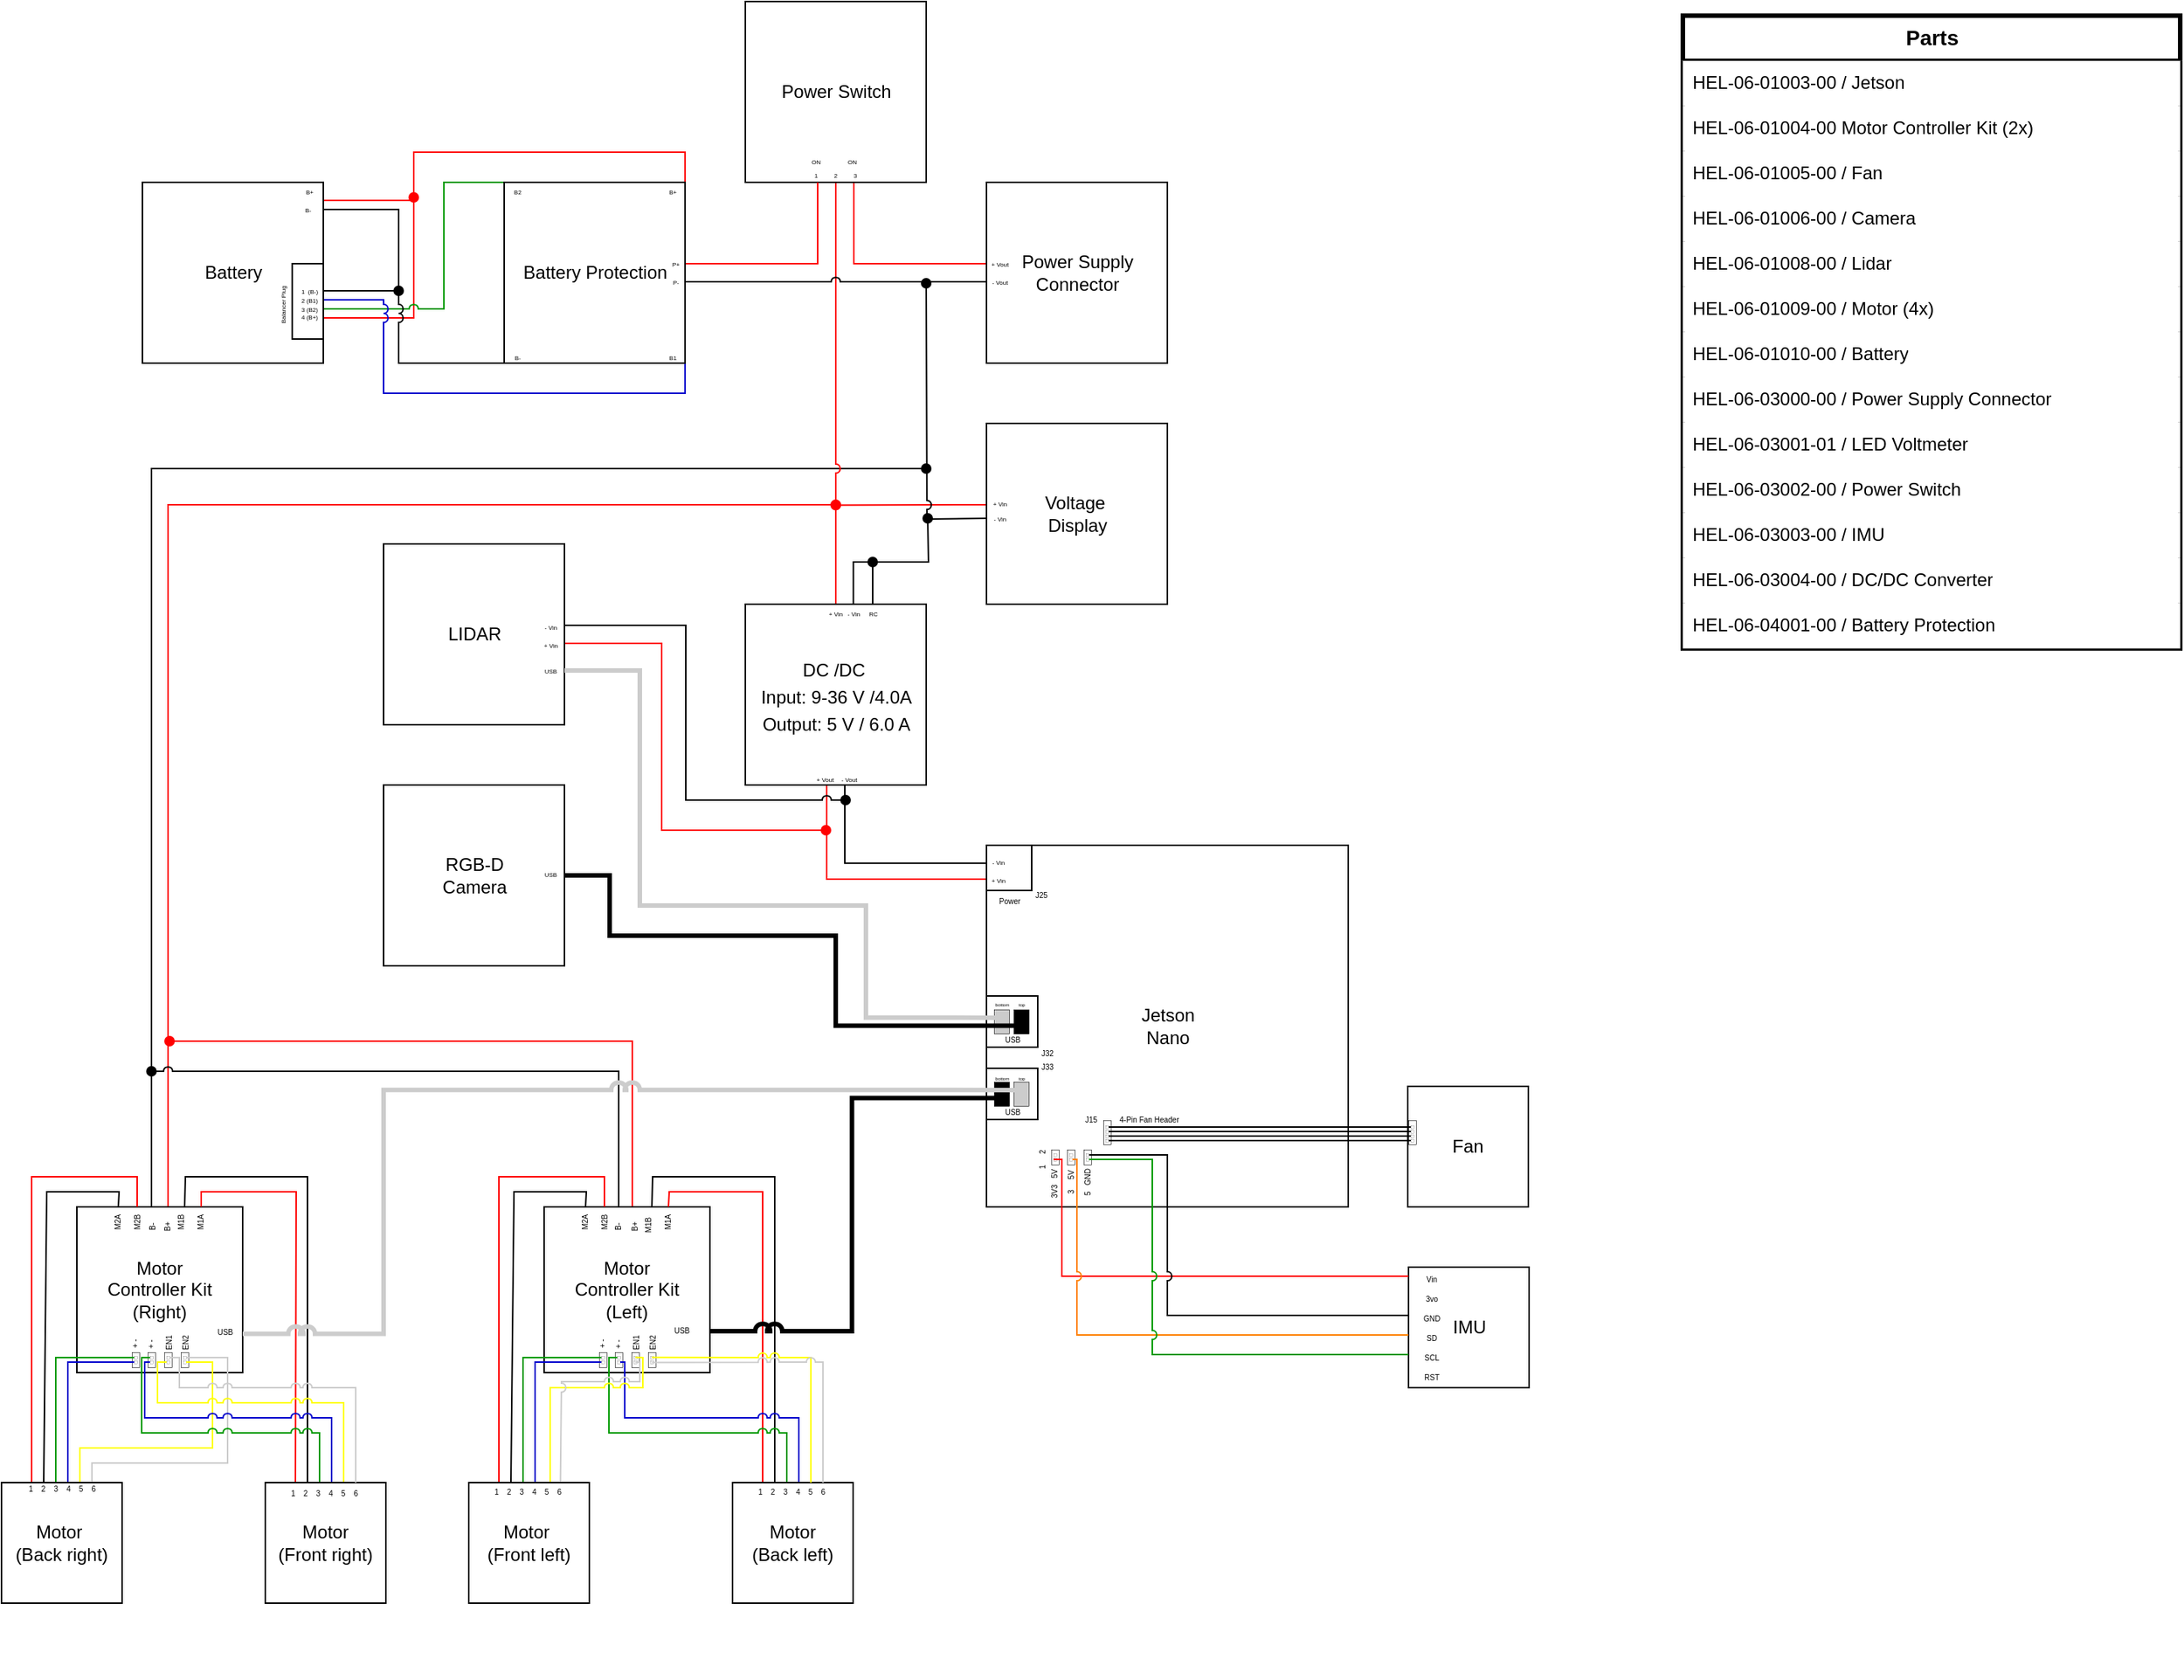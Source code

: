 <mxfile version="21.6.1" type="device">
  <diagram name="Seite-1" id="Gr2mRBg-BcixnJr-nAdw">
    <mxGraphModel dx="2206" dy="1483" grid="1" gridSize="10" guides="1" tooltips="1" connect="1" arrows="1" fold="1" page="1" pageScale="1" pageWidth="1654" pageHeight="1169" math="0" shadow="0">
      <root>
        <mxCell id="0" />
        <mxCell id="1" parent="0" />
        <mxCell id="2W5XSGgGlzO5MOstF4x0-3" style="edgeStyle=orthogonalEdgeStyle;rounded=0;orthogonalLoop=1;jettySize=auto;html=1;exitX=1;exitY=0.75;exitDx=0;exitDy=0;exitPerimeter=0;endArrow=oval;endFill=1;strokeColor=#FF0000;" parent="1" source="XO-p6W1mfu6bl4zxKH6f-59" edge="1">
          <mxGeometry relative="1" as="geometry">
            <mxPoint x="403.5" y="160" as="targetPoint" />
            <Array as="points">
              <mxPoint x="403.5" y="240" />
              <mxPoint x="403.5" y="170" />
            </Array>
          </mxGeometry>
        </mxCell>
        <mxCell id="2W5XSGgGlzO5MOstF4x0-4" style="edgeStyle=orthogonalEdgeStyle;rounded=0;orthogonalLoop=1;jettySize=auto;html=1;exitX=1;exitY=0.7;exitDx=0;exitDy=0;exitPerimeter=0;jumpStyle=arc;endArrow=none;endFill=0;strokeColor=#009900;entryX=0;entryY=0;entryDx=0;entryDy=0;entryPerimeter=0;" parent="1" source="XO-p6W1mfu6bl4zxKH6f-59" target="XO-p6W1mfu6bl4zxKH6f-125" edge="1">
          <mxGeometry relative="1" as="geometry">
            <mxPoint x="453.5" y="150" as="targetPoint" />
            <Array as="points">
              <mxPoint x="423.5" y="234" />
              <mxPoint x="423.5" y="150" />
            </Array>
          </mxGeometry>
        </mxCell>
        <mxCell id="XO-p6W1mfu6bl4zxKH6f-22" value="Motor&lt;br&gt;driver 1" style="whiteSpace=wrap;html=1;aspect=fixed;" parent="1" vertex="1">
          <mxGeometry x="210" y="830" width="80" height="80" as="geometry" />
        </mxCell>
        <mxCell id="2W5XSGgGlzO5MOstF4x0-62" style="edgeStyle=orthogonalEdgeStyle;shape=connector;rounded=0;jumpStyle=arc;orthogonalLoop=1;jettySize=auto;html=1;exitX=0.45;exitY=0;exitDx=0;exitDy=0;exitPerimeter=0;labelBackgroundColor=default;strokeColor=#000000;fontFamily=Helvetica;fontSize=11;fontColor=default;endArrow=oval;endFill=1;" parent="1" source="XO-p6W1mfu6bl4zxKH6f-36" edge="1">
          <mxGeometry relative="1" as="geometry">
            <mxPoint x="743.5" y="340" as="targetPoint" />
            <Array as="points">
              <mxPoint x="229.5" y="340" />
              <mxPoint x="683.5" y="340" />
            </Array>
          </mxGeometry>
        </mxCell>
        <mxCell id="2W5XSGgGlzO5MOstF4x0-63" style="edgeStyle=orthogonalEdgeStyle;shape=connector;rounded=0;jumpStyle=arc;orthogonalLoop=1;jettySize=auto;html=1;exitX=0.55;exitY=0;exitDx=0;exitDy=0;exitPerimeter=0;labelBackgroundColor=default;strokeColor=#FF0000;fontFamily=Helvetica;fontSize=11;fontColor=default;endArrow=oval;endFill=1;" parent="1" edge="1">
          <mxGeometry relative="1" as="geometry">
            <mxPoint x="683.5" y="364" as="targetPoint" />
            <Array as="points">
              <mxPoint x="240.5" y="364" />
            </Array>
            <mxPoint x="240.5" y="834" as="sourcePoint" />
          </mxGeometry>
        </mxCell>
        <mxCell id="XO-p6W1mfu6bl4zxKH6f-36" value="Motor&lt;br&gt;Controller Kit (Right)" style="whiteSpace=wrap;html=1;aspect=fixed;points=[[0,0,0,0,0],[0,0.25,0,0,0],[0,0.5,0,0,0],[0,0.75,0,0,0],[0,1,0,0,0],[0.25,0,0,0,0],[0.35,0,0,0,0],[0.35,1,0,0,0],[0.45,0,0,0,0],[0.45,1,0,0,0],[0.55,0,0,0,0],[0.55,1,0,0,0],[0.65,0,0,0,0],[0.65,1,0,0,0],[0.75,0,0,0,0],[1,0,0,0,0],[1,0.25,0,0,0],[1,0.5,0,0,0],[1,0.75,0,0,0],[1,1,0,0,0]];" parent="1" vertex="1">
          <mxGeometry x="180" y="830" width="110" height="110" as="geometry" />
        </mxCell>
        <mxCell id="XO-p6W1mfu6bl4zxKH6f-60" value="&lt;font style=&quot;font-size: 5px;&quot;&gt;USB&lt;/font&gt;" style="text;html=1;strokeColor=none;fillColor=none;align=center;verticalAlign=middle;whiteSpace=wrap;rounded=0;" parent="1" vertex="1">
          <mxGeometry x="267" y="903" width="23" height="15" as="geometry" />
        </mxCell>
        <mxCell id="XO-p6W1mfu6bl4zxKH6f-64" value="&lt;font style=&quot;font-size: 5px;&quot;&gt;B-&lt;/font&gt;" style="text;html=1;strokeColor=none;fillColor=none;align=center;verticalAlign=middle;whiteSpace=wrap;rounded=0;rotation=-90;" parent="1" vertex="1">
          <mxGeometry x="218" y="838" width="20" height="10" as="geometry" />
        </mxCell>
        <mxCell id="XO-p6W1mfu6bl4zxKH6f-67" value="" style="endArrow=none;html=1;rounded=0;entryX=0.25;entryY=0;entryDx=0;entryDy=0;entryPerimeter=0;fillColor=#60a917;strokeColor=#000000;exitX=0.35;exitY=0;exitDx=0;exitDy=0;exitPerimeter=0;jumpStyle=arc;" parent="1" source="XO-p6W1mfu6bl4zxKH6f-37" target="XO-p6W1mfu6bl4zxKH6f-36" edge="1">
          <mxGeometry width="50" height="50" relative="1" as="geometry">
            <mxPoint x="140" y="980" as="sourcePoint" />
            <mxPoint x="350" y="920" as="targetPoint" />
            <Array as="points">
              <mxPoint x="160" y="820" />
              <mxPoint x="208" y="820" />
            </Array>
          </mxGeometry>
        </mxCell>
        <mxCell id="XO-p6W1mfu6bl4zxKH6f-68" value="&lt;font style=&quot;font-size: 5px;&quot;&gt;M2A&lt;/font&gt;" style="text;html=1;strokeColor=none;fillColor=none;align=center;verticalAlign=middle;whiteSpace=wrap;rounded=0;rotation=-90;" parent="1" vertex="1">
          <mxGeometry x="195" y="835" width="20" height="10" as="geometry" />
        </mxCell>
        <mxCell id="XO-p6W1mfu6bl4zxKH6f-69" value="" style="endArrow=none;html=1;rounded=0;entryX=0.25;entryY=0;entryDx=0;entryDy=0;entryPerimeter=0;exitX=0.25;exitY=0;exitDx=0;exitDy=0;fillColor=#e3c800;strokeColor=#FF0000;exitPerimeter=0;jumpStyle=arc;" parent="1" source="XO-p6W1mfu6bl4zxKH6f-37" edge="1">
          <mxGeometry width="50" height="50" relative="1" as="geometry">
            <mxPoint x="162" y="990" as="sourcePoint" />
            <mxPoint x="220" y="830" as="targetPoint" />
            <Array as="points">
              <mxPoint x="150" y="810" />
              <mxPoint x="190" y="810" />
              <mxPoint x="220" y="810" />
            </Array>
          </mxGeometry>
        </mxCell>
        <mxCell id="XO-p6W1mfu6bl4zxKH6f-70" value="&lt;font style=&quot;font-size: 5px;&quot;&gt;M2B&lt;/font&gt;" style="text;html=1;strokeColor=none;fillColor=none;align=center;verticalAlign=middle;whiteSpace=wrap;rounded=0;rotation=-90;" parent="1" vertex="1">
          <mxGeometry x="208" y="835" width="20" height="10" as="geometry" />
        </mxCell>
        <mxCell id="XO-p6W1mfu6bl4zxKH6f-71" value="&lt;font style=&quot;font-size: 5px;&quot;&gt;B+&lt;/font&gt;" style="text;html=1;strokeColor=none;fillColor=none;align=center;verticalAlign=middle;whiteSpace=wrap;rounded=0;rotation=-90;" parent="1" vertex="1">
          <mxGeometry x="228" y="838" width="20" height="10" as="geometry" />
        </mxCell>
        <mxCell id="XO-p6W1mfu6bl4zxKH6f-72" value="&lt;font style=&quot;font-size: 5px;&quot;&gt;M1B&lt;/font&gt;" style="text;html=1;strokeColor=none;fillColor=none;align=center;verticalAlign=middle;whiteSpace=wrap;rounded=0;rotation=-90;" parent="1" vertex="1">
          <mxGeometry x="237" y="835" width="20" height="10" as="geometry" />
        </mxCell>
        <mxCell id="XO-p6W1mfu6bl4zxKH6f-73" value="&lt;font style=&quot;font-size: 5px;&quot;&gt;M1A&lt;/font&gt;" style="text;html=1;strokeColor=none;fillColor=none;align=center;verticalAlign=middle;whiteSpace=wrap;rounded=0;rotation=-90;" parent="1" vertex="1">
          <mxGeometry x="250" y="835" width="20" height="10" as="geometry" />
        </mxCell>
        <mxCell id="XO-p6W1mfu6bl4zxKH6f-74" value="" style="endArrow=none;html=1;rounded=0;fillColor=#e3c800;strokeColor=#000000;entryX=0.65;entryY=0;entryDx=0;entryDy=0;entryPerimeter=0;exitX=0.35;exitY=0;exitDx=0;exitDy=0;exitPerimeter=0;jumpStyle=arc;" parent="1" source="XO-p6W1mfu6bl4zxKH6f-179" target="XO-p6W1mfu6bl4zxKH6f-36" edge="1">
          <mxGeometry width="50" height="50" relative="1" as="geometry">
            <mxPoint x="360" y="980" as="sourcePoint" />
            <mxPoint x="250" y="820" as="targetPoint" />
            <Array as="points">
              <mxPoint x="333" y="810" />
              <mxPoint x="252" y="810" />
            </Array>
          </mxGeometry>
        </mxCell>
        <mxCell id="XO-p6W1mfu6bl4zxKH6f-75" value="" style="endArrow=none;html=1;rounded=0;entryX=0.75;entryY=0;entryDx=0;entryDy=0;entryPerimeter=0;fillColor=#60a917;strokeColor=#FF0000;exitX=0.25;exitY=0;exitDx=0;exitDy=0;exitPerimeter=0;jumpStyle=arc;" parent="1" source="XO-p6W1mfu6bl4zxKH6f-179" target="XO-p6W1mfu6bl4zxKH6f-36" edge="1">
          <mxGeometry width="50" height="50" relative="1" as="geometry">
            <mxPoint x="360" y="970" as="sourcePoint" />
            <mxPoint x="398" y="830" as="targetPoint" />
            <Array as="points">
              <mxPoint x="325.5" y="820" />
              <mxPoint x="262.5" y="820" />
            </Array>
          </mxGeometry>
        </mxCell>
        <mxCell id="XO-p6W1mfu6bl4zxKH6f-78" value="&lt;font style=&quot;font-size: 5px;&quot;&gt;+ -&lt;/font&gt;" style="text;html=1;strokeColor=none;fillColor=none;align=center;verticalAlign=middle;whiteSpace=wrap;rounded=0;rotation=-90;" parent="1" vertex="1">
          <mxGeometry x="206.63" y="912.88" width="20" height="16.25" as="geometry" />
        </mxCell>
        <mxCell id="XO-p6W1mfu6bl4zxKH6f-79" value="&lt;font style=&quot;font-size: 5px;&quot;&gt;+ -&lt;/font&gt;" style="text;html=1;strokeColor=none;fillColor=none;align=center;verticalAlign=middle;whiteSpace=wrap;rounded=0;rotation=-90;" parent="1" vertex="1">
          <mxGeometry x="217" y="916" width="20" height="10" as="geometry" />
        </mxCell>
        <mxCell id="XO-p6W1mfu6bl4zxKH6f-80" value="&lt;font style=&quot;font-size: 5px;&quot;&gt;EN1&lt;/font&gt;" style="text;html=1;strokeColor=none;fillColor=none;align=center;verticalAlign=middle;whiteSpace=wrap;rounded=0;rotation=-90;" parent="1" vertex="1">
          <mxGeometry x="229" y="915" width="20" height="10" as="geometry" />
        </mxCell>
        <mxCell id="XO-p6W1mfu6bl4zxKH6f-81" value="&lt;font style=&quot;font-size: 5px;&quot;&gt;EN2&lt;/font&gt;" style="text;html=1;strokeColor=none;fillColor=none;align=center;verticalAlign=middle;whiteSpace=wrap;rounded=0;rotation=-90;" parent="1" vertex="1">
          <mxGeometry x="240" y="915" width="20" height="10" as="geometry" />
        </mxCell>
        <mxCell id="XO-p6W1mfu6bl4zxKH6f-95" value="" style="group" parent="1" vertex="1" connectable="0">
          <mxGeometry x="216.5" y="926.5" width="5" height="10" as="geometry" />
        </mxCell>
        <UserObject label="" id="XO-p6W1mfu6bl4zxKH6f-85">
          <mxCell style="rounded=0;whiteSpace=wrap;html=1;rotation=-90;strokeWidth=0.3;points=[[0.33,0.5,0,0,0],[0.66,0.5,0,0,0]];" parent="XO-p6W1mfu6bl4zxKH6f-95" vertex="1">
            <mxGeometry x="-2.5" y="2.5" width="10" height="5" as="geometry" />
          </mxCell>
        </UserObject>
        <mxCell id="XO-p6W1mfu6bl4zxKH6f-93" value="" style="rounded=0;whiteSpace=wrap;html=1;strokeWidth=0.1;" parent="XO-p6W1mfu6bl4zxKH6f-95" vertex="1">
          <mxGeometry x="1.5" y="2.5" width="2" height="2" as="geometry" />
        </mxCell>
        <mxCell id="XO-p6W1mfu6bl4zxKH6f-94" value="" style="rounded=0;whiteSpace=wrap;html=1;strokeWidth=0.1;" parent="XO-p6W1mfu6bl4zxKH6f-95" vertex="1">
          <mxGeometry x="1.5" y="5.5" width="2" height="2" as="geometry" />
        </mxCell>
        <mxCell id="XO-p6W1mfu6bl4zxKH6f-96" value="" style="group" parent="XO-p6W1mfu6bl4zxKH6f-95" vertex="1" connectable="0">
          <mxGeometry x="10.5" width="5" height="10" as="geometry" />
        </mxCell>
        <UserObject label="" id="XO-p6W1mfu6bl4zxKH6f-97">
          <mxCell style="rounded=0;whiteSpace=wrap;html=1;rotation=-90;strokeWidth=0.3;points=[[0.33,0.5,0,0,0],[0.66,0.5,0,0,0]];" parent="XO-p6W1mfu6bl4zxKH6f-96" vertex="1">
            <mxGeometry x="-2.5" y="2.5" width="10" height="5" as="geometry" />
          </mxCell>
        </UserObject>
        <mxCell id="XO-p6W1mfu6bl4zxKH6f-98" value="" style="rounded=0;whiteSpace=wrap;html=1;strokeWidth=0.1;" parent="XO-p6W1mfu6bl4zxKH6f-96" vertex="1">
          <mxGeometry x="1.5" y="2.5" width="2" height="2" as="geometry" />
        </mxCell>
        <mxCell id="XO-p6W1mfu6bl4zxKH6f-99" value="" style="rounded=0;whiteSpace=wrap;html=1;strokeWidth=0.1;" parent="XO-p6W1mfu6bl4zxKH6f-96" vertex="1">
          <mxGeometry x="1.5" y="5.5" width="2" height="2" as="geometry" />
        </mxCell>
        <mxCell id="XO-p6W1mfu6bl4zxKH6f-87" value="" style="endArrow=none;html=1;rounded=0;exitX=0.45;exitY=0;exitDx=0;exitDy=0;exitPerimeter=0;strokeColor=#009900;entryX=0;entryY=0.5;entryDx=0;entryDy=0;jumpStyle=arc;" parent="1" source="XO-p6W1mfu6bl4zxKH6f-37" target="XO-p6W1mfu6bl4zxKH6f-93" edge="1">
          <mxGeometry width="50" height="50" relative="1" as="geometry">
            <mxPoint x="200" y="980" as="sourcePoint" />
            <mxPoint x="219" y="930" as="targetPoint" />
            <Array as="points">
              <mxPoint x="166" y="930" />
            </Array>
          </mxGeometry>
        </mxCell>
        <mxCell id="XO-p6W1mfu6bl4zxKH6f-88" value="" style="endArrow=none;html=1;rounded=0;strokeColor=#0000CC;entryX=0;entryY=0.5;entryDx=0;entryDy=0;exitX=0.55;exitY=0;exitDx=0;exitDy=0;exitPerimeter=0;jumpStyle=arc;" parent="1" source="XO-p6W1mfu6bl4zxKH6f-37" target="XO-p6W1mfu6bl4zxKH6f-94" edge="1">
          <mxGeometry width="50" height="50" relative="1" as="geometry">
            <mxPoint x="178" y="990" as="sourcePoint" />
            <mxPoint x="228" y="931" as="targetPoint" />
            <Array as="points">
              <mxPoint x="174" y="933" />
              <mxPoint x="210" y="933" />
            </Array>
          </mxGeometry>
        </mxCell>
        <mxCell id="XO-p6W1mfu6bl4zxKH6f-100" value="" style="group" parent="1" vertex="1" connectable="0">
          <mxGeometry x="238" y="926.5" width="5" height="10" as="geometry" />
        </mxCell>
        <UserObject label="" id="XO-p6W1mfu6bl4zxKH6f-101">
          <mxCell style="rounded=0;whiteSpace=wrap;html=1;rotation=-90;strokeWidth=0.3;points=[[0.33,0.5,0,0,0],[0.66,0.5,0,0,0]];" parent="XO-p6W1mfu6bl4zxKH6f-100" vertex="1">
            <mxGeometry x="-2.5" y="2.5" width="10" height="5" as="geometry" />
          </mxCell>
        </UserObject>
        <mxCell id="XO-p6W1mfu6bl4zxKH6f-103" value="" style="rounded=0;whiteSpace=wrap;html=1;strokeWidth=0.1;" parent="XO-p6W1mfu6bl4zxKH6f-100" vertex="1">
          <mxGeometry x="1.5" y="5.5" width="2" height="2" as="geometry" />
        </mxCell>
        <mxCell id="XO-p6W1mfu6bl4zxKH6f-102" value="" style="rounded=0;whiteSpace=wrap;html=1;strokeWidth=0.1;" parent="XO-p6W1mfu6bl4zxKH6f-100" vertex="1">
          <mxGeometry x="1.5" y="2.5" width="2" height="2" as="geometry" />
        </mxCell>
        <mxCell id="XO-p6W1mfu6bl4zxKH6f-104" value="" style="group" parent="1" vertex="1" connectable="0">
          <mxGeometry x="249" y="926.5" width="5" height="10" as="geometry" />
        </mxCell>
        <UserObject label="" id="XO-p6W1mfu6bl4zxKH6f-105">
          <mxCell style="rounded=0;whiteSpace=wrap;html=1;rotation=-90;strokeWidth=0.3;points=[[0.33,0.5,0,0,0],[0.66,0.5,0,0,0]];" parent="XO-p6W1mfu6bl4zxKH6f-104" vertex="1">
            <mxGeometry x="-2.5" y="2.5" width="10" height="5" as="geometry" />
          </mxCell>
        </UserObject>
        <mxCell id="XO-p6W1mfu6bl4zxKH6f-106" value="" style="rounded=0;whiteSpace=wrap;html=1;strokeWidth=0.1;" parent="XO-p6W1mfu6bl4zxKH6f-104" vertex="1">
          <mxGeometry x="1.5" y="2.5" width="2" height="2" as="geometry" />
        </mxCell>
        <mxCell id="XO-p6W1mfu6bl4zxKH6f-107" value="" style="rounded=0;whiteSpace=wrap;html=1;strokeWidth=0.1;" parent="XO-p6W1mfu6bl4zxKH6f-104" vertex="1">
          <mxGeometry x="1.5" y="5.5" width="2" height="2" as="geometry" />
        </mxCell>
        <mxCell id="XO-p6W1mfu6bl4zxKH6f-112" value="" style="endArrow=none;html=1;rounded=0;exitX=0.65;exitY=0;exitDx=0;exitDy=0;strokeColor=#FFFF00;entryX=1;entryY=0.5;entryDx=0;entryDy=0;exitPerimeter=0;jumpStyle=arc;" parent="1" source="XO-p6W1mfu6bl4zxKH6f-37" target="XO-p6W1mfu6bl4zxKH6f-107" edge="1">
          <mxGeometry width="50" height="50" relative="1" as="geometry">
            <mxPoint x="200" y="970" as="sourcePoint" />
            <mxPoint x="260" y="933" as="targetPoint" />
            <Array as="points">
              <mxPoint x="182" y="990" />
              <mxPoint x="270" y="990" />
              <mxPoint x="270" y="933" />
            </Array>
          </mxGeometry>
        </mxCell>
        <mxCell id="XO-p6W1mfu6bl4zxKH6f-113" value="" style="endArrow=none;html=1;rounded=0;entryX=0;entryY=0.75;entryDx=0;entryDy=0;strokeColor=#cccccc;shadow=0;exitX=0.75;exitY=0;exitDx=0;exitDy=0;exitPerimeter=0;jumpStyle=arc;" parent="1" source="XO-p6W1mfu6bl4zxKH6f-37" target="XO-p6W1mfu6bl4zxKH6f-81" edge="1">
          <mxGeometry width="50" height="50" relative="1" as="geometry">
            <mxPoint x="200" y="990" as="sourcePoint" />
            <mxPoint x="262" y="943" as="targetPoint" />
            <Array as="points">
              <mxPoint x="190" y="1000" />
              <mxPoint x="280" y="1000" />
              <mxPoint x="280" y="930" />
            </Array>
          </mxGeometry>
        </mxCell>
        <mxCell id="XO-p6W1mfu6bl4zxKH6f-115" value="" style="endArrow=none;html=1;rounded=0;entryX=0;entryY=0.5;entryDx=0;entryDy=0;strokeColor=#009900;exitX=0.45;exitY=0;exitDx=0;exitDy=0;exitPerimeter=0;jumpStyle=arc;" parent="1" source="XO-p6W1mfu6bl4zxKH6f-179" target="XO-p6W1mfu6bl4zxKH6f-98" edge="1">
          <mxGeometry width="50" height="50" relative="1" as="geometry">
            <mxPoint x="223" y="960" as="sourcePoint" />
            <mxPoint x="228.406" y="930.028" as="targetPoint" />
            <Array as="points">
              <mxPoint x="341" y="980" />
              <mxPoint x="223" y="980" />
              <mxPoint x="223" y="930" />
            </Array>
          </mxGeometry>
        </mxCell>
        <mxCell id="XO-p6W1mfu6bl4zxKH6f-117" value="" style="endArrow=none;html=1;rounded=0;entryX=0;entryY=0.5;entryDx=0;entryDy=0;strokeColor=#0000CC;exitX=0.55;exitY=0;exitDx=0;exitDy=0;exitPerimeter=0;jumpStyle=arc;" parent="1" source="XO-p6W1mfu6bl4zxKH6f-179" target="XO-p6W1mfu6bl4zxKH6f-99" edge="1">
          <mxGeometry width="50" height="50" relative="1" as="geometry">
            <mxPoint x="225" y="950" as="sourcePoint" />
            <mxPoint x="230" y="933" as="targetPoint" />
            <Array as="points">
              <mxPoint x="349" y="970" />
              <mxPoint x="225" y="970" />
              <mxPoint x="225" y="933" />
            </Array>
          </mxGeometry>
        </mxCell>
        <mxCell id="XO-p6W1mfu6bl4zxKH6f-120" value="" style="endArrow=none;html=1;rounded=0;strokeColor=#FFFF00;exitX=0.65;exitY=0;exitDx=0;exitDy=0;exitPerimeter=0;jumpStyle=arc;entryX=0;entryY=0.5;entryDx=0;entryDy=0;" parent="1" source="XO-p6W1mfu6bl4zxKH6f-179" target="XO-p6W1mfu6bl4zxKH6f-103" edge="1">
          <mxGeometry width="50" height="50" relative="1" as="geometry">
            <mxPoint x="356" y="990" as="sourcePoint" />
            <mxPoint x="243.5" y="950" as="targetPoint" />
            <Array as="points">
              <mxPoint x="357" y="960" />
              <mxPoint x="233.5" y="960" />
              <mxPoint x="233.5" y="933" />
            </Array>
          </mxGeometry>
        </mxCell>
        <mxCell id="XO-p6W1mfu6bl4zxKH6f-124" value="" style="group" parent="1" vertex="1" connectable="0">
          <mxGeometry x="1165.5" y="898" width="80" height="123" as="geometry" />
        </mxCell>
        <mxCell id="XO-p6W1mfu6bl4zxKH6f-37" value="Motor&amp;nbsp;&lt;br&gt;(Back right)" style="whiteSpace=wrap;html=1;aspect=fixed;points=[[0,0,0,0,0],[0,0.25,0,0,0],[0,0.5,0,0,0],[0,0.75,0,0,0],[0,1,0,0,0],[0.25,0,0,0,0],[0.25,1,0,0,0],[0.35,0,0,0,0],[0.45,0,0,0,0],[0.5,1,0,0,0],[0.55,0,0,0,0],[0.65,0,0,0,0],[0.75,0,0,0,0],[0.75,1,0,0,0],[1,0,0,0,0],[1,0.25,0,0,0],[1,0.5,0,0,0],[1,0.75,0,0,0],[1,1,0,0,0]];" parent="XO-p6W1mfu6bl4zxKH6f-124" vertex="1">
          <mxGeometry x="-1035.5" y="115" width="80" height="80" as="geometry" />
        </mxCell>
        <mxCell id="XO-p6W1mfu6bl4zxKH6f-123" value="&lt;font style=&quot;font-size: 5px;&quot;&gt;1&amp;nbsp; &amp;nbsp; 2&amp;nbsp; &amp;nbsp; 3&amp;nbsp; &amp;nbsp; 4&amp;nbsp; &amp;nbsp; 5&amp;nbsp; &amp;nbsp; 6&amp;nbsp;&lt;/font&gt;" style="text;html=1;strokeColor=none;fillColor=none;align=center;verticalAlign=middle;whiteSpace=wrap;rounded=0;rotation=0;" parent="XO-p6W1mfu6bl4zxKH6f-124" vertex="1">
          <mxGeometry x="-1024.5" y="112" width="60" height="10" as="geometry" />
        </mxCell>
        <mxCell id="2W5XSGgGlzO5MOstF4x0-14" style="edgeStyle=orthogonalEdgeStyle;shape=connector;rounded=0;jumpStyle=arc;orthogonalLoop=1;jettySize=auto;html=1;exitX=0.6;exitY=1;exitDx=0;exitDy=0;exitPerimeter=0;entryX=0;entryY=0.45;entryDx=0;entryDy=0;entryPerimeter=0;labelBackgroundColor=default;strokeColor=#FF0000;fontFamily=Helvetica;fontSize=11;fontColor=default;endArrow=none;endFill=0;" parent="1" source="XO-p6W1mfu6bl4zxKH6f-166" target="XO-p6W1mfu6bl4zxKH6f-156" edge="1">
          <mxGeometry relative="1" as="geometry" />
        </mxCell>
        <mxCell id="2W5XSGgGlzO5MOstF4x0-15" style="edgeStyle=orthogonalEdgeStyle;shape=connector;rounded=0;jumpStyle=arc;orthogonalLoop=1;jettySize=auto;html=1;exitX=0.5;exitY=1;exitDx=0;exitDy=0;exitPerimeter=0;labelBackgroundColor=default;strokeColor=#FF0000;fontFamily=Helvetica;fontSize=11;fontColor=default;endArrow=none;endFill=0;entryX=0.5;entryY=0;entryDx=0;entryDy=0;entryPerimeter=0;" parent="1" source="XO-p6W1mfu6bl4zxKH6f-166" target="XO-p6W1mfu6bl4zxKH6f-173" edge="1">
          <mxGeometry relative="1" as="geometry">
            <mxPoint x="693.5" y="410" as="targetPoint" />
            <Array as="points">
              <mxPoint x="683.5" y="420" />
              <mxPoint x="683.5" y="420" />
            </Array>
          </mxGeometry>
        </mxCell>
        <mxCell id="XO-p6W1mfu6bl4zxKH6f-166" value="Power Switch" style="whiteSpace=wrap;html=1;aspect=fixed;points=[[0,0,0,0,0],[0,0.45,0,0,0],[0,0.5,0,0,0],[0,0.55,0,0,0],[0,1,0,0,0],[0.4,1,0,0,0],[0.45,0,0,0,0],[0.5,1,0,0,0],[0.55,0,0,0,0],[0.6,1,0,0,0],[0.75,0,0,0,0],[1,0,0,0,0],[1,0.1,0,0,0],[1,0.45,0,0,0],[1,0.5,0,0,0],[1,0.55,0,0,0],[1,0.9,0,0,0],[1,1,0,0,0]];" parent="1" vertex="1">
          <mxGeometry x="623.5" y="30" width="120" height="120" as="geometry" />
        </mxCell>
        <mxCell id="2W5XSGgGlzO5MOstF4x0-16" style="edgeStyle=orthogonalEdgeStyle;shape=connector;rounded=0;jumpStyle=arc;orthogonalLoop=1;jettySize=auto;html=1;exitX=0;exitY=0.45;exitDx=0;exitDy=0;exitPerimeter=0;labelBackgroundColor=default;strokeColor=#FF0000;fontFamily=Helvetica;fontSize=11;fontColor=default;endArrow=oval;endFill=1;" parent="1" source="XO-p6W1mfu6bl4zxKH6f-169" edge="1">
          <mxGeometry relative="1" as="geometry">
            <mxPoint x="683.5" y="364.238" as="targetPoint" />
          </mxGeometry>
        </mxCell>
        <mxCell id="2W5XSGgGlzO5MOstF4x0-18" style="edgeStyle=orthogonalEdgeStyle;shape=connector;rounded=0;jumpStyle=arc;orthogonalLoop=1;jettySize=auto;html=1;exitX=0;exitY=0.55;exitDx=0;exitDy=0;exitPerimeter=0;labelBackgroundColor=default;strokeColor=default;fontFamily=Helvetica;fontSize=11;fontColor=default;endArrow=oval;endFill=1;" parent="1" edge="1">
          <mxGeometry relative="1" as="geometry">
            <mxPoint x="743.5" y="217" as="targetPoint" />
            <mxPoint x="783.5" y="373.0" as="sourcePoint" />
          </mxGeometry>
        </mxCell>
        <mxCell id="XO-p6W1mfu6bl4zxKH6f-169" value="Voltage&amp;nbsp;&lt;br&gt;Display" style="whiteSpace=wrap;html=1;aspect=fixed;points=[[0,0,0,0,0],[0,0.45,0,0,0],[0,0.5,0,0,0],[0,0.55,0,0,0],[0,1,0,0,0],[0.45,0,0,0,0],[0.45,1,0,0,0],[0.55,0,0,0,0],[0.55,1,0,0,0],[0.75,0,0,0,0],[1,0,0,0,0],[1,0.1,0,0,0],[1,0.45,0,0,0],[1,0.5,0,0,0],[1,0.55,0,0,0],[1,0.9,0,0,0],[1,1,0,0,0]];" parent="1" vertex="1">
          <mxGeometry x="783.5" y="310" width="120" height="120" as="geometry" />
        </mxCell>
        <mxCell id="2W5XSGgGlzO5MOstF4x0-20" style="edgeStyle=orthogonalEdgeStyle;shape=connector;rounded=0;jumpStyle=arc;orthogonalLoop=1;jettySize=auto;html=1;labelBackgroundColor=default;strokeColor=default;fontFamily=Helvetica;fontSize=11;fontColor=default;endArrow=oval;endFill=1;exitX=0.5;exitY=0;exitDx=0;exitDy=0;" parent="1" source="2W5XSGgGlzO5MOstF4x0-58" edge="1">
          <mxGeometry relative="1" as="geometry">
            <mxPoint x="744.5" y="373" as="targetPoint" />
            <mxPoint x="676.5" y="430" as="sourcePoint" />
          </mxGeometry>
        </mxCell>
        <mxCell id="2W5XSGgGlzO5MOstF4x0-42" style="edgeStyle=orthogonalEdgeStyle;shape=connector;rounded=0;jumpStyle=arc;orthogonalLoop=1;jettySize=auto;html=1;exitX=0.55;exitY=1;exitDx=0;exitDy=0;exitPerimeter=0;entryX=0.006;entryY=0.395;entryDx=0;entryDy=0;entryPerimeter=0;labelBackgroundColor=default;strokeColor=default;fontFamily=Helvetica;fontSize=11;fontColor=default;endArrow=none;endFill=0;" parent="1" source="XO-p6W1mfu6bl4zxKH6f-173" target="XO-p6W1mfu6bl4zxKH6f-290" edge="1">
          <mxGeometry relative="1" as="geometry" />
        </mxCell>
        <mxCell id="2W5XSGgGlzO5MOstF4x0-43" style="edgeStyle=orthogonalEdgeStyle;shape=connector;rounded=0;jumpStyle=arc;orthogonalLoop=1;jettySize=auto;html=1;exitX=0.45;exitY=1;exitDx=0;exitDy=0;exitPerimeter=0;entryX=0;entryY=0.75;entryDx=0;entryDy=0;labelBackgroundColor=default;strokeColor=#FF0000;fontFamily=Helvetica;fontSize=11;fontColor=default;endArrow=none;endFill=0;" parent="1" source="XO-p6W1mfu6bl4zxKH6f-173" target="XO-p6W1mfu6bl4zxKH6f-290" edge="1">
          <mxGeometry relative="1" as="geometry" />
        </mxCell>
        <mxCell id="2W5XSGgGlzO5MOstF4x0-56" style="edgeStyle=orthogonalEdgeStyle;shape=connector;rounded=0;jumpStyle=arc;orthogonalLoop=1;jettySize=auto;html=1;exitX=0.7;exitY=0;exitDx=0;exitDy=0;exitPerimeter=0;labelBackgroundColor=default;strokeColor=default;fontFamily=Helvetica;fontSize=11;fontColor=default;endArrow=oval;endFill=1;" parent="1" edge="1">
          <mxGeometry relative="1" as="geometry">
            <mxPoint x="708" y="402" as="targetPoint" />
            <mxPoint x="705.5" y="432" as="sourcePoint" />
          </mxGeometry>
        </mxCell>
        <mxCell id="XO-p6W1mfu6bl4zxKH6f-173" value="&lt;p style=&quot;margin-top: 2.88pt; margin-bottom: 0pt; direction: ltr; unicode-bidi: embed; vertical-align: baseline;&quot;&gt;DC /DC&amp;nbsp;&lt;/p&gt;&lt;p style=&quot;margin-top: 2.88pt; margin-bottom: 0pt; direction: ltr; unicode-bidi: embed; vertical-align: baseline;&quot;&gt;Input: 9-36 V /4.0A&lt;/p&gt;&lt;p style=&quot;margin-top: 2.88pt; margin-bottom: 0pt; direction: ltr; unicode-bidi: embed; vertical-align: baseline;&quot;&gt;Output: 5 V / 6.0 A&lt;/p&gt;" style="whiteSpace=wrap;html=1;aspect=fixed;points=[[0,0,0,0,0],[0,0.45,0,0,0],[0,0.5,0,0,0],[0,0.55,0,0,0],[0,1,0,0,0],[0.4,0,0,0,0],[0.45,1,0,0,0],[0.5,0,0,0,0],[0.55,1,0,0,0],[0.6,0,0,0,0],[0.7,0,0,0,0],[1,0,0,0,0],[1,0.1,0,0,0],[1,0.45,0,0,0],[1,0.5,0,0,0],[1,0.55,0,0,0],[1,0.9,0,0,0],[1,1,0,0,0]];" parent="1" vertex="1">
          <mxGeometry x="623.5" y="430" width="120" height="120" as="geometry" />
        </mxCell>
        <mxCell id="XO-p6W1mfu6bl4zxKH6f-178" value="" style="group" parent="1" vertex="1" connectable="0">
          <mxGeometry x="641.5" y="1020" width="80" height="123" as="geometry" />
        </mxCell>
        <mxCell id="XO-p6W1mfu6bl4zxKH6f-179" value="Motor&lt;br&gt;(Front right)" style="whiteSpace=wrap;html=1;aspect=fixed;points=[[0,0,0,0,0],[0,0.25,0,0,0],[0,0.5,0,0,0],[0,0.75,0,0,0],[0,1,0,0,0],[0.25,0,0,0,0],[0.25,1,0,0,0],[0.35,0,0,0,0],[0.45,0,0,0,0],[0.5,1,0,0,0],[0.55,0,0,0,0],[0.65,0,0,0,0],[0.75,0,0,0,0],[0.75,1,0,0,0],[1,0,0,0,0],[1,0.25,0,0,0],[1,0.5,0,0,0],[1,0.75,0,0,0],[1,1,0,0,0]];" parent="XO-p6W1mfu6bl4zxKH6f-178" vertex="1">
          <mxGeometry x="-336.5" y="-7" width="80" height="80" as="geometry" />
        </mxCell>
        <mxCell id="XO-p6W1mfu6bl4zxKH6f-181" value="&lt;font style=&quot;font-size: 5px;&quot;&gt;1&amp;nbsp; &amp;nbsp; 2&amp;nbsp; &amp;nbsp; 3&amp;nbsp; &amp;nbsp; 4&amp;nbsp; &amp;nbsp; 5&amp;nbsp; &amp;nbsp; 6&amp;nbsp;&lt;/font&gt;" style="text;html=1;strokeColor=none;fillColor=none;align=center;verticalAlign=middle;whiteSpace=wrap;rounded=0;rotation=0;" parent="XO-p6W1mfu6bl4zxKH6f-178" vertex="1">
          <mxGeometry x="-326.5" y="-7" width="60" height="10" as="geometry" />
        </mxCell>
        <mxCell id="XO-p6W1mfu6bl4zxKH6f-184" value="" style="endArrow=none;html=1;rounded=0;strokeColor=#cccccc;shadow=0;entryX=1;entryY=0.5;entryDx=0;entryDy=0;exitX=0.75;exitY=0;exitDx=0;exitDy=0;exitPerimeter=0;jumpStyle=arc;" parent="1" source="XO-p6W1mfu6bl4zxKH6f-179" target="XO-p6W1mfu6bl4zxKH6f-102" edge="1">
          <mxGeometry width="50" height="50" relative="1" as="geometry">
            <mxPoint x="370" y="990" as="sourcePoint" />
            <mxPoint x="241" y="950" as="targetPoint" />
            <Array as="points">
              <mxPoint x="365" y="950" />
              <mxPoint x="248" y="950" />
              <mxPoint x="248" y="930" />
            </Array>
          </mxGeometry>
        </mxCell>
        <mxCell id="2W5XSGgGlzO5MOstF4x0-45" style="edgeStyle=orthogonalEdgeStyle;shape=connector;rounded=0;jumpStyle=arc;orthogonalLoop=1;jettySize=auto;html=1;labelBackgroundColor=default;strokeColor=default;fontFamily=Helvetica;fontSize=11;fontColor=default;endArrow=oval;endFill=1;exitX=1;exitY=0.45;exitDx=0;exitDy=0;exitPerimeter=0;" parent="1" source="jXBkyPcm4HFbDKOdFgXI-2" edge="1">
          <mxGeometry relative="1" as="geometry">
            <mxPoint x="690" y="560" as="targetPoint" />
            <mxPoint x="513.5" y="420" as="sourcePoint" />
            <Array as="points">
              <mxPoint x="584" y="444" />
              <mxPoint x="584" y="560" />
              <mxPoint x="690" y="560" />
            </Array>
          </mxGeometry>
        </mxCell>
        <mxCell id="2W5XSGgGlzO5MOstF4x0-46" style="edgeStyle=orthogonalEdgeStyle;shape=connector;rounded=0;jumpStyle=arc;orthogonalLoop=1;jettySize=auto;html=1;exitX=1;exitY=0.55;exitDx=0;exitDy=0;exitPerimeter=0;labelBackgroundColor=default;strokeColor=#FF0000;fontFamily=Helvetica;fontSize=11;fontColor=default;endArrow=oval;endFill=1;" parent="1" source="jXBkyPcm4HFbDKOdFgXI-2" edge="1">
          <mxGeometry relative="1" as="geometry">
            <mxPoint x="677" y="580" as="targetPoint" />
            <mxPoint x="507.5" y="456" as="sourcePoint" />
            <Array as="points">
              <mxPoint x="568" y="456" />
              <mxPoint x="568" y="580" />
            </Array>
          </mxGeometry>
        </mxCell>
        <mxCell id="jXBkyPcm4HFbDKOdFgXI-3" value="RGB-D&lt;br&gt;Camera" style="whiteSpace=wrap;html=1;aspect=fixed;points=[[0,0,0,0,0],[0,0.1,0,0,0],[0,0.26,0,0,0],[0,0.42,0,0,0],[0,0.58,0,0,0],[0,0.74,0,0,0],[0,0.9,0,0,0],[0,1,0,0,0],[0.25,0,0,0,0],[0.25,1,0,0,0],[0.5,0,0,0,0],[0.5,1,0,0,0],[0.75,0,0,0,0],[0.75,1,0,0,0],[1,0,0,0,0],[1,0.2,0,0,0],[1,0.3,0,0,0],[1,0.4,0,0,0],[1,0.5,0,0,0],[1,0.6,0,0,0],[1,0.7,0,0,0],[1,1,0,0,0]];" parent="1" vertex="1">
          <mxGeometry x="383.5" y="550" width="120" height="120" as="geometry" />
        </mxCell>
        <mxCell id="jXBkyPcm4HFbDKOdFgXI-2" value="LIDAR" style="whiteSpace=wrap;html=1;aspect=fixed;points=[[0,0,0,0,0],[0,0.1,0,0,0],[0,0.26,0,0,0],[0,0.42,0,0,0],[0,0.58,0,0,0],[0,0.74,0,0,0],[0,0.9,0,0,0],[0,1,0,0,0],[0.25,0,0,0,0],[0.25,1,0,0,0],[0.5,0,0,0,0],[0.5,1,0,0,0],[0.75,0,0,0,0],[0.75,1,0,0,0],[1,0,0,0,0],[1,0.2,0,0,0],[1,0.3,0,0,0],[1,0.45,0,0,0],[1,0.55,0,0,0],[1,0.6,0,0,0],[1,0.7,0,0,0],[1,1,0,0,0]];" parent="1" vertex="1">
          <mxGeometry x="383.5" y="390" width="120" height="120" as="geometry" />
        </mxCell>
        <mxCell id="jXBkyPcm4HFbDKOdFgXI-9" value="Motor&lt;br&gt;driver 1" style="whiteSpace=wrap;html=1;aspect=fixed;" parent="1" vertex="1">
          <mxGeometry x="520" y="830" width="80" height="80" as="geometry" />
        </mxCell>
        <mxCell id="2W5XSGgGlzO5MOstF4x0-64" style="edgeStyle=orthogonalEdgeStyle;shape=connector;rounded=0;jumpStyle=arc;orthogonalLoop=1;jettySize=auto;html=1;labelBackgroundColor=default;strokeColor=#FF0000;fontFamily=Helvetica;fontSize=11;fontColor=default;endArrow=oval;endFill=1;exitX=0.55;exitY=0;exitDx=0;exitDy=0;exitPerimeter=0;" parent="1" source="jXBkyPcm4HFbDKOdFgXI-10" edge="1">
          <mxGeometry relative="1" as="geometry">
            <mxPoint x="241.5" y="720" as="targetPoint" />
            <mxPoint x="573.5" y="780" as="sourcePoint" />
            <Array as="points">
              <mxPoint x="548.5" y="830" />
              <mxPoint x="548.5" y="720" />
            </Array>
          </mxGeometry>
        </mxCell>
        <mxCell id="2W5XSGgGlzO5MOstF4x0-65" style="edgeStyle=orthogonalEdgeStyle;shape=connector;rounded=0;jumpStyle=arc;orthogonalLoop=1;jettySize=auto;html=1;labelBackgroundColor=default;strokeColor=default;fontFamily=Helvetica;fontSize=11;fontColor=default;endArrow=oval;endFill=1;exitX=0.45;exitY=0;exitDx=0;exitDy=0;exitPerimeter=0;" parent="1" source="jXBkyPcm4HFbDKOdFgXI-10" edge="1">
          <mxGeometry relative="1" as="geometry">
            <mxPoint x="229.5" y="740" as="targetPoint" />
            <mxPoint x="503.5" y="790" as="sourcePoint" />
            <Array as="points">
              <mxPoint x="539.5" y="740" />
            </Array>
          </mxGeometry>
        </mxCell>
        <mxCell id="jXBkyPcm4HFbDKOdFgXI-10" value="Motor&lt;br&gt;Controller Kit&lt;br&gt;(Left)" style="whiteSpace=wrap;html=1;aspect=fixed;points=[[0,0,0,0,0],[0,0.25,0,0,0],[0,0.5,0,0,0],[0,0.75,0,0,0],[0,1,0,0,0],[0.25,0,0,0,0],[0.35,0,0,0,0],[0.35,1,0,0,0],[0.45,0,0,0,0],[0.45,1,0,0,0],[0.55,0,0,0,0],[0.55,1,0,0,0],[0.65,0,0,0,0],[0.65,1,0,0,0],[0.75,0,0,0,0],[1,0,0,0,0],[1,0.25,0,0,0],[1,0.5,0,0,0],[1,0.75,0,0,0],[1,1,0,0,0]];" parent="1" vertex="1">
          <mxGeometry x="490" y="830" width="110" height="110" as="geometry" />
        </mxCell>
        <mxCell id="jXBkyPcm4HFbDKOdFgXI-11" value="&lt;font style=&quot;font-size: 5px;&quot;&gt;USB&lt;/font&gt;" style="text;html=1;strokeColor=none;fillColor=none;align=center;verticalAlign=middle;whiteSpace=wrap;rounded=0;" parent="1" vertex="1">
          <mxGeometry x="570" y="902" width="23" height="15" as="geometry" />
        </mxCell>
        <mxCell id="jXBkyPcm4HFbDKOdFgXI-12" value="&lt;font style=&quot;font-size: 5px;&quot;&gt;B-&lt;/font&gt;" style="text;html=1;strokeColor=none;fillColor=none;align=center;verticalAlign=middle;whiteSpace=wrap;rounded=0;rotation=-90;" parent="1" vertex="1">
          <mxGeometry x="527" y="838" width="20" height="10" as="geometry" />
        </mxCell>
        <mxCell id="jXBkyPcm4HFbDKOdFgXI-13" value="" style="endArrow=none;html=1;rounded=0;entryX=0.25;entryY=0;entryDx=0;entryDy=0;entryPerimeter=0;fillColor=#60a917;strokeColor=#000000;exitX=0.35;exitY=0;exitDx=0;exitDy=0;exitPerimeter=0;jumpStyle=arc;" parent="1" source="jXBkyPcm4HFbDKOdFgXI-50" target="jXBkyPcm4HFbDKOdFgXI-10" edge="1">
          <mxGeometry width="50" height="50" relative="1" as="geometry">
            <mxPoint x="450" y="980" as="sourcePoint" />
            <mxPoint x="660" y="920" as="targetPoint" />
            <Array as="points">
              <mxPoint x="470" y="820" />
              <mxPoint x="518" y="820" />
            </Array>
          </mxGeometry>
        </mxCell>
        <mxCell id="jXBkyPcm4HFbDKOdFgXI-14" value="&lt;font style=&quot;font-size: 5px;&quot;&gt;M2A&lt;/font&gt;" style="text;html=1;strokeColor=none;fillColor=none;align=center;verticalAlign=middle;whiteSpace=wrap;rounded=0;rotation=-90;" parent="1" vertex="1">
          <mxGeometry x="505" y="835" width="20" height="10" as="geometry" />
        </mxCell>
        <mxCell id="jXBkyPcm4HFbDKOdFgXI-15" value="" style="endArrow=none;html=1;rounded=0;entryX=0.25;entryY=0;entryDx=0;entryDy=0;entryPerimeter=0;exitX=0.25;exitY=0;exitDx=0;exitDy=0;fillColor=#e3c800;strokeColor=#FF0000;exitPerimeter=0;jumpStyle=arc;" parent="1" source="jXBkyPcm4HFbDKOdFgXI-50" edge="1">
          <mxGeometry width="50" height="50" relative="1" as="geometry">
            <mxPoint x="472" y="990" as="sourcePoint" />
            <mxPoint x="530" y="830" as="targetPoint" />
            <Array as="points">
              <mxPoint x="460" y="810" />
              <mxPoint x="500" y="810" />
              <mxPoint x="530" y="810" />
            </Array>
          </mxGeometry>
        </mxCell>
        <mxCell id="jXBkyPcm4HFbDKOdFgXI-16" value="&lt;font style=&quot;font-size: 5px;&quot;&gt;M2B&lt;/font&gt;" style="text;html=1;strokeColor=none;fillColor=none;align=center;verticalAlign=middle;whiteSpace=wrap;rounded=0;rotation=-90;" parent="1" vertex="1">
          <mxGeometry x="518" y="835" width="20" height="10" as="geometry" />
        </mxCell>
        <mxCell id="jXBkyPcm4HFbDKOdFgXI-17" value="&lt;font style=&quot;font-size: 5px;&quot;&gt;B+&lt;/font&gt;" style="text;html=1;strokeColor=none;fillColor=none;align=center;verticalAlign=middle;whiteSpace=wrap;rounded=0;rotation=-90;" parent="1" vertex="1">
          <mxGeometry x="538" y="838" width="20" height="10" as="geometry" />
        </mxCell>
        <mxCell id="jXBkyPcm4HFbDKOdFgXI-18" value="&lt;font style=&quot;font-size: 5px;&quot;&gt;M1B&lt;/font&gt;" style="text;html=1;strokeColor=none;fillColor=none;align=center;verticalAlign=middle;whiteSpace=wrap;rounded=0;rotation=-90;" parent="1" vertex="1">
          <mxGeometry x="547" y="837" width="20" height="10" as="geometry" />
        </mxCell>
        <mxCell id="jXBkyPcm4HFbDKOdFgXI-19" value="&lt;font style=&quot;font-size: 5px;&quot;&gt;M1A&lt;/font&gt;" style="text;html=1;strokeColor=none;fillColor=none;align=center;verticalAlign=middle;whiteSpace=wrap;rounded=0;rotation=-90;" parent="1" vertex="1">
          <mxGeometry x="560" y="835" width="20" height="10" as="geometry" />
        </mxCell>
        <mxCell id="jXBkyPcm4HFbDKOdFgXI-20" value="" style="endArrow=none;html=1;rounded=0;fillColor=#e3c800;strokeColor=#000000;entryX=0.65;entryY=0;entryDx=0;entryDy=0;entryPerimeter=0;exitX=0.35;exitY=0;exitDx=0;exitDy=0;exitPerimeter=0;jumpStyle=arc;" parent="1" source="jXBkyPcm4HFbDKOdFgXI-54" target="jXBkyPcm4HFbDKOdFgXI-10" edge="1">
          <mxGeometry width="50" height="50" relative="1" as="geometry">
            <mxPoint x="670" y="980" as="sourcePoint" />
            <mxPoint x="560" y="820" as="targetPoint" />
            <Array as="points">
              <mxPoint x="643" y="810" />
              <mxPoint x="562" y="810" />
            </Array>
          </mxGeometry>
        </mxCell>
        <mxCell id="jXBkyPcm4HFbDKOdFgXI-21" value="" style="endArrow=none;html=1;rounded=0;entryX=1;entryY=0.75;entryDx=0;entryDy=0;fillColor=#60a917;strokeColor=#FF0000;exitX=0.25;exitY=0;exitDx=0;exitDy=0;exitPerimeter=0;jumpStyle=arc;" parent="1" source="jXBkyPcm4HFbDKOdFgXI-54" target="jXBkyPcm4HFbDKOdFgXI-19" edge="1">
          <mxGeometry width="50" height="50" relative="1" as="geometry">
            <mxPoint x="621" y="1013" as="sourcePoint" />
            <mxPoint x="571.5" y="830" as="targetPoint" />
            <Array as="points">
              <mxPoint x="635" y="820" />
              <mxPoint x="596" y="820" />
              <mxPoint x="573" y="820" />
            </Array>
          </mxGeometry>
        </mxCell>
        <mxCell id="jXBkyPcm4HFbDKOdFgXI-22" value="&lt;font style=&quot;font-size: 5px;&quot;&gt;+ -&lt;/font&gt;" style="text;html=1;strokeColor=none;fillColor=none;align=center;verticalAlign=middle;whiteSpace=wrap;rounded=0;rotation=-90;" parent="1" vertex="1">
          <mxGeometry x="516.63" y="912.88" width="20" height="16.25" as="geometry" />
        </mxCell>
        <mxCell id="jXBkyPcm4HFbDKOdFgXI-23" value="&lt;font style=&quot;font-size: 5px;&quot;&gt;+ -&lt;/font&gt;" style="text;html=1;strokeColor=none;fillColor=none;align=center;verticalAlign=middle;whiteSpace=wrap;rounded=0;rotation=-90;" parent="1" vertex="1">
          <mxGeometry x="527" y="916" width="20" height="10" as="geometry" />
        </mxCell>
        <mxCell id="jXBkyPcm4HFbDKOdFgXI-24" value="&lt;font style=&quot;font-size: 5px;&quot;&gt;EN1&lt;/font&gt;" style="text;html=1;strokeColor=none;fillColor=none;align=center;verticalAlign=middle;whiteSpace=wrap;rounded=0;rotation=-90;" parent="1" vertex="1">
          <mxGeometry x="539" y="915" width="20" height="10" as="geometry" />
        </mxCell>
        <mxCell id="jXBkyPcm4HFbDKOdFgXI-25" value="&lt;font style=&quot;font-size: 5px;&quot;&gt;EN2&lt;/font&gt;" style="text;html=1;strokeColor=none;fillColor=none;align=center;verticalAlign=middle;whiteSpace=wrap;rounded=0;rotation=-90;" parent="1" vertex="1">
          <mxGeometry x="550" y="915" width="20" height="10" as="geometry" />
        </mxCell>
        <mxCell id="jXBkyPcm4HFbDKOdFgXI-26" value="" style="group" parent="1" vertex="1" connectable="0">
          <mxGeometry x="526.5" y="926.5" width="5" height="10" as="geometry" />
        </mxCell>
        <UserObject label="" id="jXBkyPcm4HFbDKOdFgXI-27">
          <mxCell style="rounded=0;whiteSpace=wrap;html=1;rotation=-90;strokeWidth=0.3;points=[[0.33,0.5,0,0,0],[0.66,0.5,0,0,0]];" parent="jXBkyPcm4HFbDKOdFgXI-26" vertex="1">
            <mxGeometry x="-2.5" y="2.5" width="10" height="5" as="geometry" />
          </mxCell>
        </UserObject>
        <mxCell id="jXBkyPcm4HFbDKOdFgXI-28" value="" style="rounded=0;whiteSpace=wrap;html=1;strokeWidth=0.1;" parent="jXBkyPcm4HFbDKOdFgXI-26" vertex="1">
          <mxGeometry x="1.5" y="2.5" width="2" height="2" as="geometry" />
        </mxCell>
        <mxCell id="jXBkyPcm4HFbDKOdFgXI-29" value="" style="rounded=0;whiteSpace=wrap;html=1;strokeWidth=0.1;" parent="jXBkyPcm4HFbDKOdFgXI-26" vertex="1">
          <mxGeometry x="1.5" y="5.5" width="2" height="2" as="geometry" />
        </mxCell>
        <mxCell id="jXBkyPcm4HFbDKOdFgXI-30" value="" style="group" parent="jXBkyPcm4HFbDKOdFgXI-26" vertex="1" connectable="0">
          <mxGeometry x="10.5" width="5" height="10" as="geometry" />
        </mxCell>
        <UserObject label="" id="jXBkyPcm4HFbDKOdFgXI-31">
          <mxCell style="rounded=0;whiteSpace=wrap;html=1;rotation=-90;strokeWidth=0.3;points=[[0.33,0.5,0,0,0],[0.66,0.5,0,0,0]];" parent="jXBkyPcm4HFbDKOdFgXI-30" vertex="1">
            <mxGeometry x="-2.5" y="2.5" width="10" height="5" as="geometry" />
          </mxCell>
        </UserObject>
        <mxCell id="jXBkyPcm4HFbDKOdFgXI-32" value="" style="rounded=0;whiteSpace=wrap;html=1;strokeWidth=0.1;" parent="jXBkyPcm4HFbDKOdFgXI-30" vertex="1">
          <mxGeometry x="1.5" y="2.5" width="2" height="2" as="geometry" />
        </mxCell>
        <mxCell id="jXBkyPcm4HFbDKOdFgXI-33" value="" style="rounded=0;whiteSpace=wrap;html=1;strokeWidth=0.1;" parent="jXBkyPcm4HFbDKOdFgXI-30" vertex="1">
          <mxGeometry x="1.5" y="5.5" width="2" height="2" as="geometry" />
        </mxCell>
        <mxCell id="jXBkyPcm4HFbDKOdFgXI-34" value="" style="endArrow=none;html=1;rounded=0;exitX=0.45;exitY=0;exitDx=0;exitDy=0;exitPerimeter=0;strokeColor=#009900;entryX=0;entryY=0.5;entryDx=0;entryDy=0;jumpStyle=arc;" parent="1" source="jXBkyPcm4HFbDKOdFgXI-50" target="jXBkyPcm4HFbDKOdFgXI-28" edge="1">
          <mxGeometry width="50" height="50" relative="1" as="geometry">
            <mxPoint x="510" y="980" as="sourcePoint" />
            <mxPoint x="529" y="930" as="targetPoint" />
            <Array as="points">
              <mxPoint x="476" y="930" />
            </Array>
          </mxGeometry>
        </mxCell>
        <mxCell id="jXBkyPcm4HFbDKOdFgXI-35" value="" style="endArrow=none;html=1;rounded=0;strokeColor=#0000CC;entryX=0;entryY=0.5;entryDx=0;entryDy=0;exitX=0.55;exitY=0;exitDx=0;exitDy=0;exitPerimeter=0;jumpStyle=arc;" parent="1" source="jXBkyPcm4HFbDKOdFgXI-50" target="jXBkyPcm4HFbDKOdFgXI-29" edge="1">
          <mxGeometry width="50" height="50" relative="1" as="geometry">
            <mxPoint x="488" y="990" as="sourcePoint" />
            <mxPoint x="538" y="931" as="targetPoint" />
            <Array as="points">
              <mxPoint x="484" y="933" />
              <mxPoint x="520" y="933" />
            </Array>
          </mxGeometry>
        </mxCell>
        <mxCell id="jXBkyPcm4HFbDKOdFgXI-36" value="" style="group" parent="1" vertex="1" connectable="0">
          <mxGeometry x="548" y="926.5" width="5" height="10" as="geometry" />
        </mxCell>
        <UserObject label="" id="jXBkyPcm4HFbDKOdFgXI-37">
          <mxCell style="rounded=0;whiteSpace=wrap;html=1;rotation=-90;strokeWidth=0.3;points=[[0.33,0.5,0,0,0],[0.66,0.5,0,0,0]];" parent="jXBkyPcm4HFbDKOdFgXI-36" vertex="1">
            <mxGeometry x="-2.5" y="2.5" width="10" height="5" as="geometry" />
          </mxCell>
        </UserObject>
        <mxCell id="jXBkyPcm4HFbDKOdFgXI-38" value="" style="rounded=0;whiteSpace=wrap;html=1;strokeWidth=0.1;" parent="jXBkyPcm4HFbDKOdFgXI-36" vertex="1">
          <mxGeometry x="1.5" y="5.5" width="2" height="2" as="geometry" />
        </mxCell>
        <mxCell id="jXBkyPcm4HFbDKOdFgXI-39" value="" style="rounded=0;whiteSpace=wrap;html=1;strokeWidth=0.1;" parent="jXBkyPcm4HFbDKOdFgXI-36" vertex="1">
          <mxGeometry x="1.5" y="2.5" width="2" height="2" as="geometry" />
        </mxCell>
        <mxCell id="jXBkyPcm4HFbDKOdFgXI-40" value="" style="group" parent="1" vertex="1" connectable="0">
          <mxGeometry x="559" y="926.5" width="5" height="10" as="geometry" />
        </mxCell>
        <UserObject label="" id="jXBkyPcm4HFbDKOdFgXI-41">
          <mxCell style="rounded=0;whiteSpace=wrap;html=1;rotation=-90;strokeWidth=0.3;points=[[0.33,0.5,0,0,0],[0.66,0.5,0,0,0]];" parent="jXBkyPcm4HFbDKOdFgXI-40" vertex="1">
            <mxGeometry x="-2.5" y="2.5" width="10" height="5" as="geometry" />
          </mxCell>
        </UserObject>
        <mxCell id="jXBkyPcm4HFbDKOdFgXI-42" value="" style="rounded=0;whiteSpace=wrap;html=1;strokeWidth=0.1;" parent="jXBkyPcm4HFbDKOdFgXI-40" vertex="1">
          <mxGeometry x="1.5" y="2.5" width="2" height="2" as="geometry" />
        </mxCell>
        <mxCell id="jXBkyPcm4HFbDKOdFgXI-43" value="" style="rounded=0;whiteSpace=wrap;html=1;strokeWidth=0.1;" parent="jXBkyPcm4HFbDKOdFgXI-40" vertex="1">
          <mxGeometry x="1.5" y="5.5" width="2" height="2" as="geometry" />
        </mxCell>
        <mxCell id="jXBkyPcm4HFbDKOdFgXI-46" value="" style="endArrow=none;html=1;rounded=0;entryX=0;entryY=0.5;entryDx=0;entryDy=0;strokeColor=#009900;exitX=0.45;exitY=0;exitDx=0;exitDy=0;exitPerimeter=0;jumpStyle=arc;" parent="1" source="jXBkyPcm4HFbDKOdFgXI-54" target="jXBkyPcm4HFbDKOdFgXI-32" edge="1">
          <mxGeometry width="50" height="50" relative="1" as="geometry">
            <mxPoint x="533" y="960" as="sourcePoint" />
            <mxPoint x="538.406" y="930.028" as="targetPoint" />
            <Array as="points">
              <mxPoint x="651" y="980" />
              <mxPoint x="533" y="980" />
              <mxPoint x="533" y="930" />
            </Array>
          </mxGeometry>
        </mxCell>
        <mxCell id="jXBkyPcm4HFbDKOdFgXI-47" value="" style="endArrow=none;html=1;rounded=0;strokeColor=#0000CC;exitX=0.55;exitY=0;exitDx=0;exitDy=0;exitPerimeter=0;jumpStyle=arc;entryX=1;entryY=0.5;entryDx=0;entryDy=0;" parent="1" source="jXBkyPcm4HFbDKOdFgXI-54" target="jXBkyPcm4HFbDKOdFgXI-33" edge="1">
          <mxGeometry width="50" height="50" relative="1" as="geometry">
            <mxPoint x="535" y="950" as="sourcePoint" />
            <mxPoint x="513.5" y="970" as="targetPoint" />
            <Array as="points">
              <mxPoint x="659" y="970" />
              <mxPoint x="543.5" y="970" />
              <mxPoint x="543.5" y="933" />
            </Array>
          </mxGeometry>
        </mxCell>
        <mxCell id="jXBkyPcm4HFbDKOdFgXI-53" value="" style="group" parent="1" vertex="1" connectable="0">
          <mxGeometry x="951.5" y="1020" width="80" height="123" as="geometry" />
        </mxCell>
        <mxCell id="jXBkyPcm4HFbDKOdFgXI-54" value="Motor&lt;br&gt;(Back left)" style="whiteSpace=wrap;html=1;aspect=fixed;points=[[0,0,0,0,0],[0,0.25,0,0,0],[0,0.5,0,0,0],[0,0.75,0,0,0],[0,1,0,0,0],[0.25,0,0,0,0],[0.25,1,0,0,0],[0.35,0,0,0,0],[0.45,0,0,0,0],[0.5,1,0,0,0],[0.55,0,0,0,0],[0.65,0,0,0,0],[0.75,0,0,0,0],[0.75,1,0,0,0],[1,0,0,0,0],[1,0.25,0,0,0],[1,0.5,0,0,0],[1,0.75,0,0,0],[1,1,0,0,0]];" parent="jXBkyPcm4HFbDKOdFgXI-53" vertex="1">
          <mxGeometry x="-336.5" y="-7" width="80" height="80" as="geometry" />
        </mxCell>
        <mxCell id="jXBkyPcm4HFbDKOdFgXI-56" value="&lt;font style=&quot;font-size: 5px;&quot;&gt;1&amp;nbsp; &amp;nbsp; 2&amp;nbsp; &amp;nbsp; 3&amp;nbsp; &amp;nbsp; 4&amp;nbsp; &amp;nbsp; 5&amp;nbsp; &amp;nbsp; 6&amp;nbsp;&lt;/font&gt;" style="text;html=1;strokeColor=none;fillColor=none;align=center;verticalAlign=middle;whiteSpace=wrap;rounded=0;rotation=0;" parent="jXBkyPcm4HFbDKOdFgXI-53" vertex="1">
          <mxGeometry x="-326.5" y="-8" width="60" height="10" as="geometry" />
        </mxCell>
        <mxCell id="jXBkyPcm4HFbDKOdFgXI-60" value="" style="endArrow=none;html=1;rounded=0;entryX=0.66;entryY=0.5;entryDx=0;entryDy=0;strokeColor=#FFFF00;entryPerimeter=0;exitX=0.65;exitY=0;exitDx=0;exitDy=0;exitPerimeter=0;jumpStyle=arc;" parent="1" source="jXBkyPcm4HFbDKOdFgXI-54" target="jXBkyPcm4HFbDKOdFgXI-41" edge="1">
          <mxGeometry width="50" height="50" relative="1" as="geometry">
            <mxPoint x="690" y="1010" as="sourcePoint" />
            <mxPoint x="588" y="944" as="targetPoint" />
            <Array as="points">
              <mxPoint x="667" y="930" />
            </Array>
          </mxGeometry>
        </mxCell>
        <mxCell id="jXBkyPcm4HFbDKOdFgXI-61" value="" style="endArrow=none;html=1;rounded=0;strokeColor=#cccccc;shadow=0;entryX=0.33;entryY=0.5;entryDx=0;entryDy=0;exitX=0.75;exitY=0;exitDx=0;exitDy=0;exitPerimeter=0;entryPerimeter=0;jumpStyle=arc;" parent="1" source="jXBkyPcm4HFbDKOdFgXI-54" target="jXBkyPcm4HFbDKOdFgXI-41" edge="1">
          <mxGeometry width="50" height="50" relative="1" as="geometry">
            <mxPoint x="525" y="1019.5" as="sourcePoint" />
            <mxPoint x="577" y="936.5" as="targetPoint" />
            <Array as="points">
              <mxPoint x="675" y="933" />
            </Array>
          </mxGeometry>
        </mxCell>
        <mxCell id="2W5XSGgGlzO5MOstF4x0-2" style="edgeStyle=orthogonalEdgeStyle;rounded=0;orthogonalLoop=1;jettySize=auto;html=1;exitX=1;exitY=0.1;exitDx=0;exitDy=0;exitPerimeter=0;entryX=1;entryY=0;entryDx=0;entryDy=0;entryPerimeter=0;strokeColor=#FF0000;endArrow=none;endFill=0;jumpStyle=arc;" parent="1" source="XO-p6W1mfu6bl4zxKH6f-59" target="XO-p6W1mfu6bl4zxKH6f-125" edge="1">
          <mxGeometry relative="1" as="geometry" />
        </mxCell>
        <mxCell id="2W5XSGgGlzO5MOstF4x0-5" style="edgeStyle=orthogonalEdgeStyle;shape=connector;rounded=0;jumpStyle=arc;orthogonalLoop=1;jettySize=auto;html=1;exitX=1;exitY=0.65;exitDx=0;exitDy=0;exitPerimeter=0;entryX=1;entryY=1;entryDx=0;entryDy=0;entryPerimeter=0;labelBackgroundColor=default;strokeColor=#0000CC;fontFamily=Helvetica;fontSize=11;fontColor=default;endArrow=none;endFill=0;" parent="1" source="XO-p6W1mfu6bl4zxKH6f-59" target="XO-p6W1mfu6bl4zxKH6f-125" edge="1">
          <mxGeometry relative="1" as="geometry">
            <Array as="points">
              <mxPoint x="383.5" y="228" />
              <mxPoint x="383.5" y="290" />
              <mxPoint x="583.5" y="290" />
            </Array>
          </mxGeometry>
        </mxCell>
        <mxCell id="2W5XSGgGlzO5MOstF4x0-6" style="edgeStyle=orthogonalEdgeStyle;shape=connector;rounded=0;jumpStyle=arc;orthogonalLoop=1;jettySize=auto;html=1;exitX=1;exitY=0.15;exitDx=0;exitDy=0;exitPerimeter=0;entryX=0;entryY=1;entryDx=0;entryDy=0;entryPerimeter=0;labelBackgroundColor=default;strokeColor=default;fontFamily=Helvetica;fontSize=11;fontColor=default;endArrow=none;endFill=0;" parent="1" source="XO-p6W1mfu6bl4zxKH6f-59" target="XO-p6W1mfu6bl4zxKH6f-125" edge="1">
          <mxGeometry relative="1" as="geometry">
            <Array as="points">
              <mxPoint x="393.5" y="168" />
              <mxPoint x="393.5" y="270" />
            </Array>
          </mxGeometry>
        </mxCell>
        <mxCell id="2W5XSGgGlzO5MOstF4x0-7" style="edgeStyle=orthogonalEdgeStyle;shape=connector;rounded=0;jumpStyle=arc;orthogonalLoop=1;jettySize=auto;html=1;exitX=1;exitY=0.6;exitDx=0;exitDy=0;exitPerimeter=0;labelBackgroundColor=default;strokeColor=default;fontFamily=Helvetica;fontSize=11;fontColor=default;endArrow=oval;endFill=1;" parent="1" source="XO-p6W1mfu6bl4zxKH6f-59" edge="1">
          <mxGeometry relative="1" as="geometry">
            <mxPoint x="393.5" y="222" as="targetPoint" />
          </mxGeometry>
        </mxCell>
        <mxCell id="2W5XSGgGlzO5MOstF4x0-13" style="edgeStyle=orthogonalEdgeStyle;shape=connector;rounded=0;jumpStyle=arc;orthogonalLoop=1;jettySize=auto;html=1;exitX=1;exitY=0.45;exitDx=0;exitDy=0;exitPerimeter=0;entryX=0.4;entryY=1;entryDx=0;entryDy=0;entryPerimeter=0;labelBackgroundColor=default;strokeColor=#FF0000;fontFamily=Helvetica;fontSize=11;fontColor=default;endArrow=none;endFill=0;" parent="1" source="XO-p6W1mfu6bl4zxKH6f-125" target="XO-p6W1mfu6bl4zxKH6f-166" edge="1">
          <mxGeometry relative="1" as="geometry" />
        </mxCell>
        <mxCell id="XO-p6W1mfu6bl4zxKH6f-125" value="&lt;font style=&quot;&quot;&gt;&lt;font style=&quot;font-size: 12px;&quot;&gt;Battery Protection&lt;/font&gt;&lt;br&gt;&lt;/font&gt;" style="whiteSpace=wrap;html=1;aspect=fixed;points=[[0,0,0,0,0],[0,0.1,0,0,0],[0,0.5,0,0,0],[0,0.9,0,0,0],[0,1,0,0,0],[0.25,0,0,0,0],[0.25,1,0,0,0],[0.5,0,0,0,0],[0.5,1,0,0,0],[0.75,0,0,0,0],[0.75,1,0,0,0],[1,0,0,0,0],[1,0.1,0,0,0],[1,0.45,0,0,0],[1,0.5,0,0,0],[1,0.55,0,0,0],[1,0.9,0,0,0],[1,1,0,0,0]];" parent="1" vertex="1">
          <mxGeometry x="463.5" y="150" width="120" height="120" as="geometry" />
        </mxCell>
        <mxCell id="2W5XSGgGlzO5MOstF4x0-11" value="" style="group" parent="1" vertex="1" connectable="0">
          <mxGeometry x="223.5" y="150.0" width="120" height="120.0" as="geometry" />
        </mxCell>
        <mxCell id="XO-p6W1mfu6bl4zxKH6f-59" value="Battery" style="whiteSpace=wrap;html=1;aspect=fixed;points=[[0,0,0,0,0],[0,0.25,0,0,0],[0,0.5,0,0,0],[0,0.75,0,0,0],[0,1,0,0,0],[0.25,0,0,0,0],[0.25,1,0,0,0],[0.5,0,0,0,0],[0.5,1,0,0,0],[0.75,0,0,0,0],[0.75,1,0,0,0],[1,0,0,0,0],[1,0.1,0,0,0],[1,0.15,0,0,0],[1,0.6,0,0,0],[1,0.65,0,0,0],[1,0.7,0,0,0],[1,0.75,0,0,0],[1,1,0,0,0]];" parent="2W5XSGgGlzO5MOstF4x0-11" vertex="1">
          <mxGeometry y="2.842e-14" width="120" height="120" as="geometry" />
        </mxCell>
        <mxCell id="XO-p6W1mfu6bl4zxKH6f-143" value="&lt;font style=&quot;font-size: 4px;&quot;&gt;B-&lt;/font&gt;" style="text;html=1;strokeColor=none;fillColor=none;align=center;verticalAlign=middle;whiteSpace=wrap;rounded=0;rotation=0;" parent="2W5XSGgGlzO5MOstF4x0-11" vertex="1">
          <mxGeometry x="100.61" y="12.0" width="18.5" height="8.79" as="geometry" />
        </mxCell>
        <mxCell id="XO-p6W1mfu6bl4zxKH6f-144" value="&lt;font style=&quot;font-size: 4px;&quot;&gt;B+&lt;/font&gt;" style="text;html=1;strokeColor=none;fillColor=none;align=center;verticalAlign=middle;whiteSpace=wrap;rounded=0;rotation=0;" parent="2W5XSGgGlzO5MOstF4x0-11" vertex="1">
          <mxGeometry x="102.61" width="17.39" height="8.79" as="geometry" />
        </mxCell>
        <mxCell id="2W5XSGgGlzO5MOstF4x0-8" value="" style="group" parent="2W5XSGgGlzO5MOstF4x0-11" vertex="1" connectable="0">
          <mxGeometry x="77.98" y="53.995" width="42.015" height="50" as="geometry" />
        </mxCell>
        <mxCell id="XO-p6W1mfu6bl4zxKH6f-153" value="" style="rounded=0;whiteSpace=wrap;html=1;rotation=-90;" parent="2W5XSGgGlzO5MOstF4x0-8" vertex="1">
          <mxGeometry x="6.7" y="14.685" width="50" height="20.63" as="geometry" />
        </mxCell>
        <mxCell id="XO-p6W1mfu6bl4zxKH6f-154" value="&lt;font style=&quot;font-size: 4px;&quot;&gt;Balancer Plug&lt;/font&gt;" style="text;html=1;strokeColor=none;fillColor=none;align=center;verticalAlign=middle;whiteSpace=wrap;rounded=0;rotation=-90;" parent="2W5XSGgGlzO5MOstF4x0-8" vertex="1">
          <mxGeometry x="-4.404" y="13.805" width="35.191" height="26.382" as="geometry" />
        </mxCell>
        <mxCell id="XO-p6W1mfu6bl4zxKH6f-141" value="&lt;p style=&quot;line-height: 30%;&quot;&gt;&lt;font style=&quot;font-size: 4px;&quot;&gt;1&amp;nbsp; (B-)&lt;br&gt;2 (B1)&lt;br&gt;3 (B2)&lt;br&gt;4 (B+)&lt;br&gt;&lt;/font&gt;&lt;/p&gt;" style="text;html=1;strokeColor=none;fillColor=none;align=center;verticalAlign=middle;whiteSpace=wrap;rounded=0;rotation=0;" parent="2W5XSGgGlzO5MOstF4x0-8" vertex="1">
          <mxGeometry x="24.1" y="6.065" width="17.21" height="39.87" as="geometry" />
        </mxCell>
        <mxCell id="2W5XSGgGlzO5MOstF4x0-17" style="edgeStyle=orthogonalEdgeStyle;shape=connector;rounded=0;jumpStyle=arc;orthogonalLoop=1;jettySize=auto;html=1;exitX=0;exitY=0.55;exitDx=0;exitDy=0;exitPerimeter=0;entryX=1;entryY=0.55;entryDx=0;entryDy=0;entryPerimeter=0;labelBackgroundColor=default;strokeColor=default;fontFamily=Helvetica;fontSize=11;fontColor=default;endArrow=none;endFill=0;" parent="1" source="XO-p6W1mfu6bl4zxKH6f-156" target="XO-p6W1mfu6bl4zxKH6f-125" edge="1">
          <mxGeometry relative="1" as="geometry" />
        </mxCell>
        <mxCell id="XO-p6W1mfu6bl4zxKH6f-156" value="Power Supply&lt;br&gt;Connector" style="whiteSpace=wrap;html=1;aspect=fixed;points=[[0,0,0,0,0],[0,0.1,0,0,0],[0,0.45,0,0,0],[0,0.55,0,0,0],[0,0.9,0,0,0],[0,1,0,0,0],[0.25,0,0,0,0],[0.45,1,0,0,0],[0.5,0,0,0,0],[0.55,1,0,0,0],[0.75,0,0,0,0],[1,0,0,0,0],[1,0.1,0,0,0],[1,0.45,0,0,0],[1,0.5,0,0,0],[1,0.55,0,0,0],[1,0.9,0,0,0],[1,1,0,0,0]];" parent="1" vertex="1">
          <mxGeometry x="783.5" y="150" width="120" height="120" as="geometry" />
        </mxCell>
        <mxCell id="2W5XSGgGlzO5MOstF4x0-22" value="&lt;font style=&quot;font-size: 4px;&quot;&gt;B2&lt;/font&gt;" style="text;html=1;strokeColor=none;fillColor=none;align=center;verticalAlign=middle;whiteSpace=wrap;rounded=0;rotation=0;" parent="1" vertex="1">
          <mxGeometry x="463.5" y="150.0" width="17.39" height="8.79" as="geometry" />
        </mxCell>
        <mxCell id="2W5XSGgGlzO5MOstF4x0-23" value="&lt;font style=&quot;font-size: 4px;&quot;&gt;B-&lt;/font&gt;" style="text;html=1;strokeColor=none;fillColor=none;align=center;verticalAlign=middle;whiteSpace=wrap;rounded=0;rotation=0;" parent="1" vertex="1">
          <mxGeometry x="463.5" y="259.21" width="17.39" height="8.79" as="geometry" />
        </mxCell>
        <mxCell id="2W5XSGgGlzO5MOstF4x0-24" value="&lt;font style=&quot;font-size: 4px;&quot;&gt;B1&lt;/font&gt;" style="text;html=1;strokeColor=none;fillColor=none;align=center;verticalAlign=middle;whiteSpace=wrap;rounded=0;rotation=0;" parent="1" vertex="1">
          <mxGeometry x="567.0" y="259.21" width="17.39" height="8.79" as="geometry" />
        </mxCell>
        <mxCell id="2W5XSGgGlzO5MOstF4x0-25" value="&lt;font style=&quot;font-size: 4px;&quot;&gt;B+&lt;/font&gt;" style="text;html=1;strokeColor=none;fillColor=none;align=center;verticalAlign=middle;whiteSpace=wrap;rounded=0;rotation=0;" parent="1" vertex="1">
          <mxGeometry x="567.0" y="150" width="17.39" height="8.79" as="geometry" />
        </mxCell>
        <mxCell id="2W5XSGgGlzO5MOstF4x0-31" value="" style="group" parent="1" vertex="1" connectable="0">
          <mxGeometry x="1060.5" y="750" width="80" height="80" as="geometry" />
        </mxCell>
        <mxCell id="XO-p6W1mfu6bl4zxKH6f-8" value="Fan" style="whiteSpace=wrap;html=1;aspect=fixed;" parent="2W5XSGgGlzO5MOstF4x0-31" vertex="1">
          <mxGeometry x="2.5" width="80" height="80" as="geometry" />
        </mxCell>
        <mxCell id="XO-p6W1mfu6bl4zxKH6f-310" value="" style="group;rotation=90;" parent="2W5XSGgGlzO5MOstF4x0-31" vertex="1" connectable="0">
          <mxGeometry x="2.5" y="23" width="11" height="16" as="geometry" />
        </mxCell>
        <mxCell id="jXBkyPcm4HFbDKOdFgXI-66" value="" style="group;rotation=90;" parent="XO-p6W1mfu6bl4zxKH6f-310" vertex="1" connectable="0">
          <mxGeometry x="-5" y="5" width="16" height="5" as="geometry" />
        </mxCell>
        <UserObject label="" id="XO-p6W1mfu6bl4zxKH6f-305">
          <mxCell style="rounded=0;whiteSpace=wrap;html=1;rotation=90;strokeWidth=0.3;points=[[0.33,0.5,0,0,0],[0.66,0.5,0,0,0]];" parent="jXBkyPcm4HFbDKOdFgXI-66" vertex="1">
            <mxGeometry width="16" height="5" as="geometry" />
          </mxCell>
        </UserObject>
        <mxCell id="XO-p6W1mfu6bl4zxKH6f-306" value="" style="rounded=0;whiteSpace=wrap;html=1;strokeWidth=0.1;rotation=180;" parent="jXBkyPcm4HFbDKOdFgXI-66" vertex="1">
          <mxGeometry x="7" y="1" width="2" height="2" as="geometry" />
        </mxCell>
        <mxCell id="XO-p6W1mfu6bl4zxKH6f-307" value="" style="rounded=0;whiteSpace=wrap;html=1;strokeWidth=0.1;rotation=180;" parent="jXBkyPcm4HFbDKOdFgXI-66" vertex="1">
          <mxGeometry x="7" y="-2" width="2" height="2" as="geometry" />
        </mxCell>
        <mxCell id="XO-p6W1mfu6bl4zxKH6f-308" value="" style="rounded=0;whiteSpace=wrap;html=1;strokeWidth=0.1;rotation=180;" parent="jXBkyPcm4HFbDKOdFgXI-66" vertex="1">
          <mxGeometry x="7" y="7" width="2" height="2" as="geometry" />
        </mxCell>
        <mxCell id="XO-p6W1mfu6bl4zxKH6f-309" value="" style="rounded=0;whiteSpace=wrap;html=1;strokeWidth=0.1;rotation=180;" parent="jXBkyPcm4HFbDKOdFgXI-66" vertex="1">
          <mxGeometry x="7" y="4" width="2" height="2" as="geometry" />
        </mxCell>
        <mxCell id="2W5XSGgGlzO5MOstF4x0-36" value="" style="group" parent="1" vertex="1" connectable="0">
          <mxGeometry x="783.5" y="590" width="240" height="240" as="geometry" />
        </mxCell>
        <mxCell id="XO-p6W1mfu6bl4zxKH6f-7" value="Jetson&lt;br&gt;Nano" style="whiteSpace=wrap;html=1;aspect=fixed;" parent="2W5XSGgGlzO5MOstF4x0-36" vertex="1">
          <mxGeometry width="240" height="240" as="geometry" />
        </mxCell>
        <mxCell id="XO-p6W1mfu6bl4zxKH6f-11" value="&lt;font style=&quot;font-size: 5px;&quot;&gt;4-Pin Fan Header&lt;/font&gt;" style="text;html=1;align=center;verticalAlign=middle;resizable=0;points=[];autosize=1;strokeColor=none;fillColor=none;" parent="2W5XSGgGlzO5MOstF4x0-36" vertex="1">
          <mxGeometry x="77.5" y="164.5" width="60" height="30" as="geometry" />
        </mxCell>
        <mxCell id="XO-p6W1mfu6bl4zxKH6f-266" value="&lt;font style=&quot;font-size: 5px;&quot;&gt;J33&lt;/font&gt;" style="text;html=1;strokeColor=none;fillColor=none;align=center;verticalAlign=middle;whiteSpace=wrap;rounded=0;rotation=0;" parent="2W5XSGgGlzO5MOstF4x0-36" vertex="1">
          <mxGeometry x="30" y="140" width="20" height="10" as="geometry" />
        </mxCell>
        <mxCell id="XO-p6W1mfu6bl4zxKH6f-271" value="" style="group" parent="2W5XSGgGlzO5MOstF4x0-36" vertex="1" connectable="0">
          <mxGeometry y="148" width="34" height="34" as="geometry" />
        </mxCell>
        <mxCell id="XO-p6W1mfu6bl4zxKH6f-265" value="" style="whiteSpace=wrap;html=1;aspect=fixed;" parent="XO-p6W1mfu6bl4zxKH6f-271" vertex="1">
          <mxGeometry width="34" height="34" as="geometry" />
        </mxCell>
        <UserObject label="" id="XO-p6W1mfu6bl4zxKH6f-263">
          <mxCell style="rounded=0;whiteSpace=wrap;html=1;rotation=-90;strokeWidth=0.3;points=[[0.33,0.5,0,0,0],[0.66,0.5,0,0,0]];fillColor=#CCCCCC;" parent="XO-p6W1mfu6bl4zxKH6f-271" vertex="1">
            <mxGeometry x="15" y="12" width="16" height="10" as="geometry" />
          </mxCell>
        </UserObject>
        <mxCell id="XO-p6W1mfu6bl4zxKH6f-278" value="&lt;span style=&quot;font-size: 5px;&quot;&gt;USB&lt;/span&gt;" style="text;html=1;strokeColor=none;fillColor=none;align=center;verticalAlign=middle;whiteSpace=wrap;rounded=0;rotation=0;" parent="XO-p6W1mfu6bl4zxKH6f-271" vertex="1">
          <mxGeometry x="7" y="22" width="20" height="10" as="geometry" />
        </mxCell>
        <mxCell id="XO-p6W1mfu6bl4zxKH6f-279" value="&lt;font style=&quot;font-size: 3px;&quot;&gt;bottom&lt;/font&gt;" style="text;html=1;strokeColor=none;fillColor=none;align=center;verticalAlign=middle;whiteSpace=wrap;rounded=0;rotation=0;" parent="XO-p6W1mfu6bl4zxKH6f-271" vertex="1">
          <mxGeometry y="-1" width="20" height="9" as="geometry" />
        </mxCell>
        <mxCell id="XO-p6W1mfu6bl4zxKH6f-280" value="&lt;font style=&quot;font-size: 3px;&quot;&gt;top&lt;/font&gt;" style="text;html=1;strokeColor=none;fillColor=none;align=center;verticalAlign=middle;whiteSpace=wrap;rounded=0;rotation=0;" parent="XO-p6W1mfu6bl4zxKH6f-271" vertex="1">
          <mxGeometry x="13" y="-1" width="20" height="9" as="geometry" />
        </mxCell>
        <UserObject label="" id="XO-p6W1mfu6bl4zxKH6f-264">
          <mxCell style="rounded=0;whiteSpace=wrap;html=1;rotation=-90;strokeWidth=0.3;points=[[0.33,0.5,0,0,0],[0.66,0.5,0,0,0]];fillColor=#000000;" parent="XO-p6W1mfu6bl4zxKH6f-271" vertex="1">
            <mxGeometry x="2" y="12" width="16" height="10" as="geometry" />
          </mxCell>
        </UserObject>
        <mxCell id="XO-p6W1mfu6bl4zxKH6f-272" value="" style="group" parent="2W5XSGgGlzO5MOstF4x0-36" vertex="1" connectable="0">
          <mxGeometry y="100" width="34" height="34" as="geometry" />
        </mxCell>
        <mxCell id="XO-p6W1mfu6bl4zxKH6f-273" value="" style="whiteSpace=wrap;html=1;aspect=fixed;" parent="XO-p6W1mfu6bl4zxKH6f-272" vertex="1">
          <mxGeometry width="34" height="34" as="geometry" />
        </mxCell>
        <UserObject label="" id="XO-p6W1mfu6bl4zxKH6f-274">
          <mxCell style="rounded=0;whiteSpace=wrap;html=1;rotation=-90;strokeWidth=0.3;points=[[0.33,0.5,0,0,0],[0.66,0.5,0,0,0]];fillColor=#000000;" parent="XO-p6W1mfu6bl4zxKH6f-272" vertex="1">
            <mxGeometry x="15" y="12" width="16" height="10" as="geometry" />
          </mxCell>
        </UserObject>
        <UserObject label="" id="XO-p6W1mfu6bl4zxKH6f-275">
          <mxCell style="rounded=0;whiteSpace=wrap;html=1;rotation=-90;strokeWidth=0.3;points=[[0.33,0.5,0,0,0],[0.66,0.5,0,0,0]];fillColor=#CCCCCC;" parent="XO-p6W1mfu6bl4zxKH6f-272" vertex="1">
            <mxGeometry x="2" y="12" width="16" height="10" as="geometry" />
          </mxCell>
        </UserObject>
        <mxCell id="XO-p6W1mfu6bl4zxKH6f-277" value="&lt;span style=&quot;font-size: 5px;&quot;&gt;USB&lt;/span&gt;" style="text;html=1;strokeColor=none;fillColor=none;align=center;verticalAlign=middle;whiteSpace=wrap;rounded=0;rotation=0;" parent="XO-p6W1mfu6bl4zxKH6f-272" vertex="1">
          <mxGeometry x="7" y="22" width="20" height="10" as="geometry" />
        </mxCell>
        <mxCell id="XO-p6W1mfu6bl4zxKH6f-281" value="&lt;font style=&quot;font-size: 3px;&quot;&gt;bottom&lt;/font&gt;" style="text;html=1;strokeColor=none;fillColor=none;align=center;verticalAlign=middle;whiteSpace=wrap;rounded=0;rotation=0;" parent="XO-p6W1mfu6bl4zxKH6f-272" vertex="1">
          <mxGeometry y="-2" width="20" height="9" as="geometry" />
        </mxCell>
        <mxCell id="XO-p6W1mfu6bl4zxKH6f-282" value="&lt;font style=&quot;font-size: 3px;&quot;&gt;top&lt;/font&gt;" style="text;html=1;strokeColor=none;fillColor=none;align=center;verticalAlign=middle;whiteSpace=wrap;rounded=0;rotation=0;" parent="XO-p6W1mfu6bl4zxKH6f-272" vertex="1">
          <mxGeometry x="13" y="-2" width="20" height="9" as="geometry" />
        </mxCell>
        <mxCell id="XO-p6W1mfu6bl4zxKH6f-276" value="&lt;span style=&quot;font-size: 5px;&quot;&gt;J32&lt;/span&gt;" style="text;html=1;strokeColor=none;fillColor=none;align=center;verticalAlign=middle;whiteSpace=wrap;rounded=0;rotation=0;" parent="2W5XSGgGlzO5MOstF4x0-36" vertex="1">
          <mxGeometry x="30" y="131" width="20" height="10" as="geometry" />
        </mxCell>
        <mxCell id="XO-p6W1mfu6bl4zxKH6f-290" value="" style="rounded=0;whiteSpace=wrap;html=1;" parent="2W5XSGgGlzO5MOstF4x0-36" vertex="1">
          <mxGeometry width="30" height="30" as="geometry" />
        </mxCell>
        <mxCell id="XO-p6W1mfu6bl4zxKH6f-291" value="&lt;span style=&quot;font-size: 5px;&quot;&gt;J25&lt;/span&gt;" style="text;html=1;strokeColor=none;fillColor=none;align=center;verticalAlign=middle;whiteSpace=wrap;rounded=0;rotation=0;" parent="2W5XSGgGlzO5MOstF4x0-36" vertex="1">
          <mxGeometry x="26" y="26" width="20" height="10" as="geometry" />
        </mxCell>
        <mxCell id="XO-p6W1mfu6bl4zxKH6f-292" value="&lt;span style=&quot;font-size: 5px;&quot;&gt;Power&lt;/span&gt;" style="text;html=1;strokeColor=none;fillColor=none;align=center;verticalAlign=middle;whiteSpace=wrap;rounded=0;rotation=0;" parent="2W5XSGgGlzO5MOstF4x0-36" vertex="1">
          <mxGeometry x="5" y="30" width="20" height="10" as="geometry" />
        </mxCell>
        <mxCell id="XO-p6W1mfu6bl4zxKH6f-295" value="&lt;font style=&quot;font-size: 5px;&quot;&gt;J15&lt;/font&gt;" style="text;html=1;strokeColor=none;fillColor=none;align=center;verticalAlign=middle;whiteSpace=wrap;rounded=0;rotation=0;" parent="2W5XSGgGlzO5MOstF4x0-36" vertex="1">
          <mxGeometry x="59.5" y="174.5" width="20" height="10" as="geometry" />
        </mxCell>
        <mxCell id="2W5XSGgGlzO5MOstF4x0-35" value="" style="group" parent="2W5XSGgGlzO5MOstF4x0-36" vertex="1" connectable="0">
          <mxGeometry x="30" y="202" width="40" height="38" as="geometry" />
        </mxCell>
        <mxCell id="XO-p6W1mfu6bl4zxKH6f-207" value="" style="group" parent="2W5XSGgGlzO5MOstF4x0-35" vertex="1" connectable="0">
          <mxGeometry x="13" width="26.5" height="10" as="geometry" />
        </mxCell>
        <UserObject label="" id="XO-p6W1mfu6bl4zxKH6f-197">
          <mxCell style="rounded=0;whiteSpace=wrap;html=1;rotation=-90;strokeWidth=0.3;points=[[0.33,0.5,0,0,0],[0.66,0.5,0,0,0]];" parent="XO-p6W1mfu6bl4zxKH6f-207" vertex="1">
            <mxGeometry x="-2.5" y="2.5" width="10" height="5" as="geometry" />
          </mxCell>
        </UserObject>
        <mxCell id="XO-p6W1mfu6bl4zxKH6f-198" value="" style="rounded=0;whiteSpace=wrap;html=1;strokeWidth=0.1;" parent="XO-p6W1mfu6bl4zxKH6f-207" vertex="1">
          <mxGeometry x="1.5" y="2.5" width="2" height="2" as="geometry" />
        </mxCell>
        <mxCell id="XO-p6W1mfu6bl4zxKH6f-199" value="" style="rounded=0;whiteSpace=wrap;html=1;strokeWidth=0.1;" parent="XO-p6W1mfu6bl4zxKH6f-207" vertex="1">
          <mxGeometry x="1.5" y="5.5" width="2" height="2" as="geometry" />
        </mxCell>
        <mxCell id="XO-p6W1mfu6bl4zxKH6f-200" value="" style="group" parent="XO-p6W1mfu6bl4zxKH6f-207" vertex="1" connectable="0">
          <mxGeometry x="10.5" width="5" height="10" as="geometry" />
        </mxCell>
        <UserObject label="" id="XO-p6W1mfu6bl4zxKH6f-201">
          <mxCell style="rounded=0;whiteSpace=wrap;html=1;rotation=-90;strokeWidth=0.3;points=[[0.33,0.5,0,0,0],[0.66,0.5,0,0,0]];" parent="XO-p6W1mfu6bl4zxKH6f-200" vertex="1">
            <mxGeometry x="-2.5" y="2.5" width="10" height="5" as="geometry" />
          </mxCell>
        </UserObject>
        <mxCell id="XO-p6W1mfu6bl4zxKH6f-202" value="" style="rounded=0;whiteSpace=wrap;html=1;strokeWidth=0.1;" parent="XO-p6W1mfu6bl4zxKH6f-200" vertex="1">
          <mxGeometry x="1.5" y="2.5" width="2" height="2" as="geometry" />
        </mxCell>
        <mxCell id="XO-p6W1mfu6bl4zxKH6f-203" value="" style="rounded=0;whiteSpace=wrap;html=1;strokeWidth=0.1;" parent="XO-p6W1mfu6bl4zxKH6f-200" vertex="1">
          <mxGeometry x="1.5" y="5.5" width="2" height="2" as="geometry" />
        </mxCell>
        <UserObject label="" id="XO-p6W1mfu6bl4zxKH6f-204">
          <mxCell style="rounded=0;whiteSpace=wrap;html=1;rotation=-90;strokeWidth=0.3;points=[[0.33,0.5,0,0,0],[0.66,0.5,0,0,0]];" parent="XO-p6W1mfu6bl4zxKH6f-207" vertex="1">
            <mxGeometry x="19" y="2.5" width="10" height="5" as="geometry" />
          </mxCell>
        </UserObject>
        <mxCell id="XO-p6W1mfu6bl4zxKH6f-205" value="" style="rounded=0;whiteSpace=wrap;html=1;strokeWidth=0.1;" parent="XO-p6W1mfu6bl4zxKH6f-207" vertex="1">
          <mxGeometry x="23" y="5.5" width="2" height="2" as="geometry" />
        </mxCell>
        <mxCell id="XO-p6W1mfu6bl4zxKH6f-206" value="" style="rounded=0;whiteSpace=wrap;html=1;strokeWidth=0.1;" parent="XO-p6W1mfu6bl4zxKH6f-207" vertex="1">
          <mxGeometry x="23" y="2.5" width="2" height="2" as="geometry" />
        </mxCell>
        <mxCell id="XO-p6W1mfu6bl4zxKH6f-211" value="&lt;font style=&quot;font-size: 5px;&quot;&gt;1&lt;/font&gt;" style="text;html=1;strokeColor=none;fillColor=none;align=center;verticalAlign=middle;whiteSpace=wrap;rounded=0;rotation=-90;" parent="2W5XSGgGlzO5MOstF4x0-35" vertex="1">
          <mxGeometry x="-5" y="7" width="20" height="10" as="geometry" />
        </mxCell>
        <mxCell id="XO-p6W1mfu6bl4zxKH6f-212" value="&lt;font style=&quot;font-size: 5px;&quot;&gt;3V3&amp;nbsp; &amp;nbsp;5V&lt;/font&gt;" style="text;html=1;strokeColor=none;fillColor=none;align=center;verticalAlign=middle;whiteSpace=wrap;rounded=0;rotation=-90;" parent="2W5XSGgGlzO5MOstF4x0-35" vertex="1">
          <mxGeometry x="-2" y="18" width="30" height="10" as="geometry" />
        </mxCell>
        <mxCell id="XO-p6W1mfu6bl4zxKH6f-216" value="&lt;font style=&quot;font-size: 5px;&quot;&gt;3&amp;nbsp; &amp;nbsp; &amp;nbsp;5V&lt;/font&gt;" style="text;html=1;strokeColor=none;fillColor=none;align=center;verticalAlign=middle;whiteSpace=wrap;rounded=0;rotation=-90;" parent="2W5XSGgGlzO5MOstF4x0-35" vertex="1">
          <mxGeometry x="9" y="17" width="30" height="10" as="geometry" />
        </mxCell>
        <mxCell id="XO-p6W1mfu6bl4zxKH6f-210" value="&lt;font style=&quot;font-size: 5px;&quot;&gt;2&lt;/font&gt;" style="text;html=1;strokeColor=none;fillColor=none;align=center;verticalAlign=middle;whiteSpace=wrap;rounded=0;rotation=-90;" parent="2W5XSGgGlzO5MOstF4x0-35" vertex="1">
          <mxGeometry x="-5" y="-3" width="20" height="10" as="geometry" />
        </mxCell>
        <mxCell id="2W5XSGgGlzO5MOstF4x0-30" value="" style="group" parent="2W5XSGgGlzO5MOstF4x0-36" vertex="1" connectable="0">
          <mxGeometry x="77.5" y="183.5" width="5" height="16" as="geometry" />
        </mxCell>
        <UserObject label="" id="XO-p6W1mfu6bl4zxKH6f-247">
          <mxCell style="rounded=0;whiteSpace=wrap;html=1;rotation=-90;strokeWidth=0.3;points=[[0.33,0.5,0,0,0],[0.66,0.5,0,0,0]];" parent="2W5XSGgGlzO5MOstF4x0-30" vertex="1">
            <mxGeometry x="-5.5" y="4.5" width="16" height="5" as="geometry" />
          </mxCell>
        </UserObject>
        <mxCell id="XO-p6W1mfu6bl4zxKH6f-254" value="" style="rounded=0;whiteSpace=wrap;html=1;strokeWidth=0.1;" parent="2W5XSGgGlzO5MOstF4x0-30" vertex="1">
          <mxGeometry x="1.5" y="8.5" width="2" height="2" as="geometry" />
        </mxCell>
        <mxCell id="XO-p6W1mfu6bl4zxKH6f-256" value="" style="rounded=0;whiteSpace=wrap;html=1;strokeWidth=0.1;" parent="2W5XSGgGlzO5MOstF4x0-30" vertex="1">
          <mxGeometry x="1.5" y="11.5" width="2" height="2" as="geometry" />
        </mxCell>
        <mxCell id="XO-p6W1mfu6bl4zxKH6f-257" value="" style="rounded=0;whiteSpace=wrap;html=1;strokeWidth=0.1;" parent="2W5XSGgGlzO5MOstF4x0-30" vertex="1">
          <mxGeometry x="1.5" y="2.5" width="2" height="2" as="geometry" />
        </mxCell>
        <mxCell id="XO-p6W1mfu6bl4zxKH6f-258" value="" style="rounded=0;whiteSpace=wrap;html=1;strokeWidth=0.1;" parent="2W5XSGgGlzO5MOstF4x0-30" vertex="1">
          <mxGeometry x="1.5" y="5.5" width="2" height="2" as="geometry" />
        </mxCell>
        <mxCell id="XO-p6W1mfu6bl4zxKH6f-217" value="&lt;font style=&quot;font-size: 5px;&quot;&gt;5&amp;nbsp; &amp;nbsp;GND&lt;/font&gt;" style="text;html=1;strokeColor=none;fillColor=none;align=center;verticalAlign=middle;whiteSpace=wrap;rounded=0;rotation=-90;" parent="2W5XSGgGlzO5MOstF4x0-36" vertex="1">
          <mxGeometry x="50" y="219" width="30" height="10" as="geometry" />
        </mxCell>
        <mxCell id="2W5XSGgGlzO5MOstF4x0-73" value="&lt;font style=&quot;font-size: 4px;&quot;&gt;+ Vin&lt;/font&gt;" style="text;html=1;strokeColor=none;fillColor=none;align=center;verticalAlign=middle;whiteSpace=wrap;rounded=0;rotation=0;" parent="2W5XSGgGlzO5MOstF4x0-36" vertex="1">
          <mxGeometry x="-2.274e-13" y="16.21" width="17.39" height="8.79" as="geometry" />
        </mxCell>
        <mxCell id="2W5XSGgGlzO5MOstF4x0-75" value="&lt;font style=&quot;font-size: 4px;&quot;&gt;- Vin&lt;/font&gt;" style="text;html=1;strokeColor=none;fillColor=none;align=center;verticalAlign=middle;whiteSpace=wrap;rounded=0;rotation=0;" parent="2W5XSGgGlzO5MOstF4x0-36" vertex="1">
          <mxGeometry x="-2.274e-13" y="4.42" width="17.39" height="8.79" as="geometry" />
        </mxCell>
        <mxCell id="2W5XSGgGlzO5MOstF4x0-34" value="" style="group" parent="1" vertex="1" connectable="0">
          <mxGeometry x="1063.5" y="870" width="80" height="80" as="geometry" />
        </mxCell>
        <mxCell id="XO-p6W1mfu6bl4zxKH6f-218" value="IMU" style="whiteSpace=wrap;html=1;aspect=fixed;points=[[0,0,0,0,0],[0,0.1,0,0,0],[0,0.26,0,0,0],[0,0.42,0,0,0],[0,0.58,0,0,0],[0,0.74,0,0,0],[0,0.9,0,0,0],[0,1,0,0,0],[0.25,0,0,0,0],[0.25,1,0,0,0],[0.5,0,0,0,0],[0.5,1,0,0,0],[0.75,0,0,0,0],[0.75,1,0,0,0],[1,0,0,0,0],[1,0.2,0,0,0],[1,0.3,0,0,0],[1,0.4,0,0,0],[1,0.5,0,0,0],[1,0.6,0,0,0],[1,0.7,0,0,0],[1,1,0,0,0]];" parent="2W5XSGgGlzO5MOstF4x0-34" vertex="1">
          <mxGeometry width="80" height="80" as="geometry" />
        </mxCell>
        <mxCell id="jXBkyPcm4HFbDKOdFgXI-72" value="" style="group" parent="2W5XSGgGlzO5MOstF4x0-34" vertex="1" connectable="0">
          <mxGeometry y="1" width="30" height="75" as="geometry" />
        </mxCell>
        <mxCell id="XO-p6W1mfu6bl4zxKH6f-225" value="&lt;font style=&quot;font-size: 5px;&quot;&gt;RST&lt;/font&gt;" style="text;html=1;strokeColor=none;fillColor=none;align=center;verticalAlign=middle;whiteSpace=wrap;rounded=0;rotation=0;" parent="jXBkyPcm4HFbDKOdFgXI-72" vertex="1">
          <mxGeometry y="65" width="30" height="10" as="geometry" />
        </mxCell>
        <mxCell id="jXBkyPcm4HFbDKOdFgXI-67" value="&lt;font style=&quot;font-size: 5px;&quot;&gt;Vin&lt;/font&gt;" style="text;html=1;strokeColor=none;fillColor=none;align=center;verticalAlign=middle;whiteSpace=wrap;rounded=0;rotation=0;" parent="jXBkyPcm4HFbDKOdFgXI-72" vertex="1">
          <mxGeometry width="30" height="10" as="geometry" />
        </mxCell>
        <mxCell id="jXBkyPcm4HFbDKOdFgXI-68" value="&lt;font style=&quot;font-size: 5px;&quot;&gt;3vo&lt;/font&gt;" style="text;html=1;strokeColor=none;fillColor=none;align=center;verticalAlign=middle;whiteSpace=wrap;rounded=0;rotation=0;" parent="jXBkyPcm4HFbDKOdFgXI-72" vertex="1">
          <mxGeometry y="13" width="30" height="10" as="geometry" />
        </mxCell>
        <mxCell id="jXBkyPcm4HFbDKOdFgXI-69" value="&lt;font style=&quot;font-size: 5px;&quot;&gt;GND&lt;/font&gt;" style="text;html=1;strokeColor=none;fillColor=none;align=center;verticalAlign=middle;whiteSpace=wrap;rounded=0;rotation=0;" parent="jXBkyPcm4HFbDKOdFgXI-72" vertex="1">
          <mxGeometry y="26" width="30" height="10" as="geometry" />
        </mxCell>
        <mxCell id="jXBkyPcm4HFbDKOdFgXI-70" value="&lt;font style=&quot;font-size: 5px;&quot;&gt;SD&lt;/font&gt;" style="text;html=1;strokeColor=none;fillColor=none;align=center;verticalAlign=middle;whiteSpace=wrap;rounded=0;rotation=0;" parent="jXBkyPcm4HFbDKOdFgXI-72" vertex="1">
          <mxGeometry y="39" width="30" height="10" as="geometry" />
        </mxCell>
        <mxCell id="jXBkyPcm4HFbDKOdFgXI-71" value="&lt;font style=&quot;font-size: 5px;&quot;&gt;SCL&lt;/font&gt;" style="text;html=1;strokeColor=none;fillColor=none;align=center;verticalAlign=middle;whiteSpace=wrap;rounded=0;rotation=0;" parent="jXBkyPcm4HFbDKOdFgXI-72" vertex="1">
          <mxGeometry y="52" width="30" height="10" as="geometry" />
        </mxCell>
        <mxCell id="2W5XSGgGlzO5MOstF4x0-37" style="edgeStyle=orthogonalEdgeStyle;shape=connector;rounded=0;jumpStyle=arc;orthogonalLoop=1;jettySize=auto;html=1;exitX=1;exitY=0.5;exitDx=0;exitDy=0;labelBackgroundColor=default;strokeColor=default;fontFamily=Helvetica;fontSize=11;fontColor=default;endArrow=none;endFill=0;entryX=1;entryY=0.5;entryDx=0;entryDy=0;" parent="1" source="XO-p6W1mfu6bl4zxKH6f-257" target="XO-p6W1mfu6bl4zxKH6f-307" edge="1">
          <mxGeometry relative="1" as="geometry">
            <mxPoint x="1053.5" y="780" as="targetPoint" />
            <Array as="points">
              <mxPoint x="864.5" y="777" />
            </Array>
          </mxGeometry>
        </mxCell>
        <mxCell id="2W5XSGgGlzO5MOstF4x0-39" style="edgeStyle=orthogonalEdgeStyle;shape=connector;rounded=0;jumpStyle=arc;orthogonalLoop=1;jettySize=auto;html=1;exitX=1;exitY=0.5;exitDx=0;exitDy=0;entryX=1;entryY=0.5;entryDx=0;entryDy=0;labelBackgroundColor=default;strokeColor=default;fontFamily=Helvetica;fontSize=11;fontColor=default;endArrow=none;endFill=0;" parent="1" source="XO-p6W1mfu6bl4zxKH6f-258" target="XO-p6W1mfu6bl4zxKH6f-306" edge="1">
          <mxGeometry relative="1" as="geometry">
            <Array as="points">
              <mxPoint x="953.5" y="780" />
              <mxPoint x="953.5" y="780" />
            </Array>
          </mxGeometry>
        </mxCell>
        <mxCell id="2W5XSGgGlzO5MOstF4x0-40" style="edgeStyle=orthogonalEdgeStyle;shape=connector;rounded=0;jumpStyle=arc;orthogonalLoop=1;jettySize=auto;html=1;exitX=1;exitY=0.5;exitDx=0;exitDy=0;entryX=1;entryY=0.5;entryDx=0;entryDy=0;labelBackgroundColor=default;strokeColor=default;fontFamily=Helvetica;fontSize=11;fontColor=default;endArrow=none;endFill=0;" parent="1" source="XO-p6W1mfu6bl4zxKH6f-254" target="XO-p6W1mfu6bl4zxKH6f-309" edge="1">
          <mxGeometry relative="1" as="geometry">
            <Array as="points">
              <mxPoint x="873.5" y="783" />
              <mxPoint x="873.5" y="783" />
            </Array>
          </mxGeometry>
        </mxCell>
        <mxCell id="2W5XSGgGlzO5MOstF4x0-41" style="edgeStyle=orthogonalEdgeStyle;shape=connector;rounded=0;jumpStyle=arc;orthogonalLoop=1;jettySize=auto;html=1;exitX=1;exitY=0.5;exitDx=0;exitDy=0;entryX=1;entryY=0.5;entryDx=0;entryDy=0;labelBackgroundColor=default;strokeColor=default;fontFamily=Helvetica;fontSize=11;fontColor=default;endArrow=none;endFill=0;" parent="1" source="XO-p6W1mfu6bl4zxKH6f-256" target="XO-p6W1mfu6bl4zxKH6f-308" edge="1">
          <mxGeometry relative="1" as="geometry">
            <Array as="points">
              <mxPoint x="873.5" y="786" />
              <mxPoint x="873.5" y="786" />
            </Array>
          </mxGeometry>
        </mxCell>
        <mxCell id="2W5XSGgGlzO5MOstF4x0-47" style="edgeStyle=orthogonalEdgeStyle;shape=connector;rounded=0;jumpStyle=arc;orthogonalLoop=1;jettySize=auto;html=1;exitX=0.66;exitY=0.5;exitDx=0;exitDy=0;exitPerimeter=0;labelBackgroundColor=default;strokeColor=#CCCCCC;fontFamily=Helvetica;fontSize=11;fontColor=default;endArrow=none;endFill=0;strokeWidth=3;entryX=1;entryY=0.7;entryDx=0;entryDy=0;entryPerimeter=0;" parent="1" source="XO-p6W1mfu6bl4zxKH6f-275" target="jXBkyPcm4HFbDKOdFgXI-2" edge="1">
          <mxGeometry relative="1" as="geometry">
            <mxPoint x="513.5" y="480" as="targetPoint" />
            <Array as="points">
              <mxPoint x="703.5" y="704" />
              <mxPoint x="703.5" y="630" />
              <mxPoint x="553.5" y="630" />
              <mxPoint x="553.5" y="474" />
            </Array>
          </mxGeometry>
        </mxCell>
        <mxCell id="2W5XSGgGlzO5MOstF4x0-48" style="edgeStyle=orthogonalEdgeStyle;shape=connector;rounded=0;jumpStyle=arc;orthogonalLoop=1;jettySize=auto;html=1;exitX=0.33;exitY=0.5;exitDx=0;exitDy=0;exitPerimeter=0;entryX=1;entryY=0.5;entryDx=0;entryDy=0;entryPerimeter=0;labelBackgroundColor=default;strokeColor=default;fontFamily=Helvetica;fontSize=11;fontColor=default;endArrow=none;endFill=0;strokeWidth=3;" parent="1" source="XO-p6W1mfu6bl4zxKH6f-274" target="jXBkyPcm4HFbDKOdFgXI-3" edge="1">
          <mxGeometry relative="1" as="geometry">
            <Array as="points">
              <mxPoint x="683.5" y="710" />
              <mxPoint x="683.5" y="650" />
              <mxPoint x="533.5" y="650" />
              <mxPoint x="533.5" y="610" />
            </Array>
          </mxGeometry>
        </mxCell>
        <mxCell id="2W5XSGgGlzO5MOstF4x0-49" style="edgeStyle=orthogonalEdgeStyle;shape=connector;rounded=0;jumpStyle=arc;orthogonalLoop=1;jettySize=auto;html=1;exitX=0;exitY=0.5;exitDx=0;exitDy=0;entryX=0;entryY=0.5;entryDx=0;entryDy=0;labelBackgroundColor=default;strokeColor=#FF0000;fontFamily=Helvetica;fontSize=11;fontColor=default;endArrow=none;endFill=0;" parent="1" source="XO-p6W1mfu6bl4zxKH6f-199" target="jXBkyPcm4HFbDKOdFgXI-67" edge="1">
          <mxGeometry relative="1" as="geometry">
            <Array as="points">
              <mxPoint x="833.5" y="799" />
              <mxPoint x="833.5" y="876" />
            </Array>
          </mxGeometry>
        </mxCell>
        <mxCell id="2W5XSGgGlzO5MOstF4x0-50" style="edgeStyle=orthogonalEdgeStyle;shape=connector;rounded=0;jumpStyle=arc;orthogonalLoop=1;jettySize=auto;html=1;exitX=0;exitY=0.5;exitDx=0;exitDy=0;labelBackgroundColor=default;strokeColor=default;fontFamily=Helvetica;fontSize=11;fontColor=default;endArrow=none;endFill=0;entryX=1;entryY=0.5;entryDx=0;entryDy=0;" parent="1" source="jXBkyPcm4HFbDKOdFgXI-69" target="XO-p6W1mfu6bl4zxKH6f-206" edge="1">
          <mxGeometry relative="1" as="geometry">
            <mxPoint x="913.5" y="850" as="targetPoint" />
            <Array as="points">
              <mxPoint x="903.5" y="902" />
              <mxPoint x="903.5" y="796" />
            </Array>
          </mxGeometry>
        </mxCell>
        <mxCell id="2W5XSGgGlzO5MOstF4x0-51" style="edgeStyle=orthogonalEdgeStyle;shape=connector;rounded=0;jumpStyle=arc;orthogonalLoop=1;jettySize=auto;html=1;exitX=0;exitY=0.5;exitDx=0;exitDy=0;entryX=1;entryY=0.5;entryDx=0;entryDy=0;labelBackgroundColor=default;strokeColor=#FF8000;fontFamily=Helvetica;fontSize=11;fontColor=default;endArrow=none;endFill=0;" parent="1" source="jXBkyPcm4HFbDKOdFgXI-70" target="XO-p6W1mfu6bl4zxKH6f-203" edge="1">
          <mxGeometry relative="1" as="geometry">
            <Array as="points">
              <mxPoint x="843.5" y="915" />
              <mxPoint x="843.5" y="799" />
            </Array>
          </mxGeometry>
        </mxCell>
        <mxCell id="2W5XSGgGlzO5MOstF4x0-52" style="edgeStyle=orthogonalEdgeStyle;shape=connector;rounded=0;jumpStyle=arc;orthogonalLoop=1;jettySize=auto;html=1;exitX=0;exitY=0.5;exitDx=0;exitDy=0;labelBackgroundColor=default;strokeColor=#009900;fontFamily=Helvetica;fontSize=11;fontColor=default;endArrow=none;endFill=0;entryX=1;entryY=0.5;entryDx=0;entryDy=0;" parent="1" source="jXBkyPcm4HFbDKOdFgXI-71" target="XO-p6W1mfu6bl4zxKH6f-205" edge="1">
          <mxGeometry relative="1" as="geometry">
            <mxPoint x="843.5" y="860" as="targetPoint" />
            <Array as="points">
              <mxPoint x="893.5" y="928" />
              <mxPoint x="893.5" y="799" />
            </Array>
          </mxGeometry>
        </mxCell>
        <mxCell id="2W5XSGgGlzO5MOstF4x0-54" style="edgeStyle=orthogonalEdgeStyle;shape=connector;rounded=0;jumpStyle=arc;orthogonalLoop=1;jettySize=auto;html=1;exitX=0.33;exitY=0.5;exitDx=0;exitDy=0;exitPerimeter=0;entryX=1;entryY=0.75;entryDx=0;entryDy=0;entryPerimeter=0;labelBackgroundColor=default;strokeColor=default;fontFamily=Helvetica;fontSize=11;fontColor=default;endArrow=none;endFill=0;strokeWidth=3;" parent="1" source="XO-p6W1mfu6bl4zxKH6f-264" target="jXBkyPcm4HFbDKOdFgXI-10" edge="1">
          <mxGeometry relative="1" as="geometry" />
        </mxCell>
        <mxCell id="2W5XSGgGlzO5MOstF4x0-55" style="edgeStyle=orthogonalEdgeStyle;shape=connector;rounded=0;jumpStyle=arc;orthogonalLoop=1;jettySize=auto;html=1;labelBackgroundColor=default;strokeColor=#CCCCCC;fontFamily=Helvetica;fontSize=11;fontColor=default;endArrow=none;endFill=0;entryX=1;entryY=0.75;entryDx=0;entryDy=0;strokeWidth=3;exitX=0.66;exitY=0.5;exitDx=0;exitDy=0;exitPerimeter=0;" parent="1" source="XO-p6W1mfu6bl4zxKH6f-263" target="XO-p6W1mfu6bl4zxKH6f-60" edge="1">
          <mxGeometry relative="1" as="geometry">
            <mxPoint x="463.5" y="790" as="targetPoint" />
            <Array as="points">
              <mxPoint x="383.5" y="752" />
              <mxPoint x="383.5" y="914" />
            </Array>
            <mxPoint x="793.5" y="752" as="sourcePoint" />
          </mxGeometry>
        </mxCell>
        <mxCell id="2W5XSGgGlzO5MOstF4x0-57" value="&lt;font style=&quot;font-size: 4px;&quot;&gt;+ Vin&lt;/font&gt;" style="text;html=1;strokeColor=none;fillColor=none;align=center;verticalAlign=middle;whiteSpace=wrap;rounded=0;rotation=0;" parent="1" vertex="1">
          <mxGeometry x="674.8" y="430" width="17.39" height="8.79" as="geometry" />
        </mxCell>
        <mxCell id="2W5XSGgGlzO5MOstF4x0-58" value="&lt;font style=&quot;font-size: 4px;&quot;&gt;- Vin&lt;/font&gt;" style="text;html=1;strokeColor=none;fillColor=none;align=center;verticalAlign=middle;whiteSpace=wrap;rounded=0;rotation=0;" parent="1" vertex="1">
          <mxGeometry x="686.5" y="430" width="17.39" height="8.79" as="geometry" />
        </mxCell>
        <mxCell id="2W5XSGgGlzO5MOstF4x0-59" value="&lt;font style=&quot;font-size: 4px;&quot;&gt;RC&lt;/font&gt;" style="text;html=1;strokeColor=none;fillColor=none;align=center;verticalAlign=middle;whiteSpace=wrap;rounded=0;rotation=0;" parent="1" vertex="1">
          <mxGeometry x="700.0" y="430" width="17.39" height="8.79" as="geometry" />
        </mxCell>
        <mxCell id="2W5XSGgGlzO5MOstF4x0-60" value="&lt;font style=&quot;font-size: 4px;&quot;&gt;+ Vout&lt;/font&gt;" style="text;html=1;strokeColor=none;fillColor=none;align=center;verticalAlign=middle;whiteSpace=wrap;rounded=0;rotation=0;" parent="1" vertex="1">
          <mxGeometry x="668.11" y="539.21" width="17.39" height="8.79" as="geometry" />
        </mxCell>
        <mxCell id="2W5XSGgGlzO5MOstF4x0-61" value="&lt;font style=&quot;font-size: 4px;&quot;&gt;- Vout&lt;/font&gt;" style="text;html=1;strokeColor=none;fillColor=none;align=center;verticalAlign=middle;whiteSpace=wrap;rounded=0;rotation=0;" parent="1" vertex="1">
          <mxGeometry x="683.61" y="539.21" width="17.39" height="8.79" as="geometry" />
        </mxCell>
        <mxCell id="2W5XSGgGlzO5MOstF4x0-66" value="&lt;font style=&quot;font-size: 4px;&quot;&gt;P+&lt;/font&gt;" style="text;html=1;strokeColor=none;fillColor=none;align=center;verticalAlign=middle;whiteSpace=wrap;rounded=0;rotation=0;" parent="1" vertex="1">
          <mxGeometry x="569.0" y="198" width="17.39" height="8.79" as="geometry" />
        </mxCell>
        <mxCell id="2W5XSGgGlzO5MOstF4x0-67" value="&lt;font style=&quot;font-size: 4px;&quot;&gt;P-&lt;/font&gt;" style="text;html=1;strokeColor=none;fillColor=none;align=center;verticalAlign=middle;whiteSpace=wrap;rounded=0;rotation=0;" parent="1" vertex="1">
          <mxGeometry x="569.0" y="210" width="17.39" height="8.79" as="geometry" />
        </mxCell>
        <mxCell id="2W5XSGgGlzO5MOstF4x0-68" value="&lt;font style=&quot;font-size: 4px;&quot;&gt;1&lt;/font&gt;" style="text;html=1;strokeColor=none;fillColor=none;align=center;verticalAlign=middle;whiteSpace=wrap;rounded=0;rotation=0;" parent="1" vertex="1">
          <mxGeometry x="662.41" y="138.21" width="17.39" height="8.79" as="geometry" />
        </mxCell>
        <mxCell id="2W5XSGgGlzO5MOstF4x0-69" value="&lt;font style=&quot;font-size: 4px;&quot;&gt;2&lt;/font&gt;" style="text;html=1;strokeColor=none;fillColor=none;align=center;verticalAlign=middle;whiteSpace=wrap;rounded=0;rotation=0;" parent="1" vertex="1">
          <mxGeometry x="674.8" y="138.21" width="17.39" height="8.79" as="geometry" />
        </mxCell>
        <mxCell id="2W5XSGgGlzO5MOstF4x0-70" value="&lt;font style=&quot;font-size: 4px;&quot;&gt;3&lt;/font&gt;" style="text;html=1;strokeColor=none;fillColor=none;align=center;verticalAlign=middle;whiteSpace=wrap;rounded=0;rotation=0;" parent="1" vertex="1">
          <mxGeometry x="687.61" y="138.21" width="17.39" height="8.79" as="geometry" />
        </mxCell>
        <mxCell id="2W5XSGgGlzO5MOstF4x0-71" value="&lt;font style=&quot;font-size: 4px;&quot;&gt;ON&lt;/font&gt;" style="text;html=1;strokeColor=none;fillColor=none;align=center;verticalAlign=middle;whiteSpace=wrap;rounded=0;rotation=0;" parent="1" vertex="1">
          <mxGeometry x="662.41" y="129.42" width="17.39" height="8.79" as="geometry" />
        </mxCell>
        <mxCell id="2W5XSGgGlzO5MOstF4x0-72" value="&lt;font style=&quot;font-size: 4px;&quot;&gt;ON&lt;/font&gt;" style="text;html=1;strokeColor=none;fillColor=none;align=center;verticalAlign=middle;whiteSpace=wrap;rounded=0;rotation=0;" parent="1" vertex="1">
          <mxGeometry x="685.5" y="129.42" width="17.39" height="8.79" as="geometry" />
        </mxCell>
        <mxCell id="2W5XSGgGlzO5MOstF4x0-76" value="&lt;font style=&quot;font-size: 4px;&quot;&gt;+ Vin&lt;/font&gt;" style="text;html=1;strokeColor=none;fillColor=none;align=center;verticalAlign=middle;whiteSpace=wrap;rounded=0;rotation=0;" parent="1" vertex="1">
          <mxGeometry x="486.11" y="450.58" width="17.39" height="8.79" as="geometry" />
        </mxCell>
        <mxCell id="2W5XSGgGlzO5MOstF4x0-77" value="&lt;font style=&quot;font-size: 4px;&quot;&gt;- Vin&lt;/font&gt;" style="text;html=1;strokeColor=none;fillColor=none;align=center;verticalAlign=middle;whiteSpace=wrap;rounded=0;rotation=0;" parent="1" vertex="1">
          <mxGeometry x="486.11" y="438.79" width="17.39" height="8.79" as="geometry" />
        </mxCell>
        <mxCell id="2W5XSGgGlzO5MOstF4x0-78" value="&lt;font style=&quot;font-size: 4px;&quot;&gt;USB&lt;/font&gt;" style="text;html=1;strokeColor=none;fillColor=none;align=center;verticalAlign=middle;whiteSpace=wrap;rounded=0;rotation=0;" parent="1" vertex="1">
          <mxGeometry x="486.11" y="468.0" width="17.39" height="8.79" as="geometry" />
        </mxCell>
        <mxCell id="2W5XSGgGlzO5MOstF4x0-79" value="&lt;font style=&quot;font-size: 4px;&quot;&gt;USB&lt;/font&gt;" style="text;html=1;strokeColor=none;fillColor=none;align=center;verticalAlign=middle;whiteSpace=wrap;rounded=0;rotation=0;" parent="1" vertex="1">
          <mxGeometry x="485.89" y="602.6" width="17.39" height="8.79" as="geometry" />
        </mxCell>
        <mxCell id="2W5XSGgGlzO5MOstF4x0-81" value="&lt;font style=&quot;font-size: 4px;&quot;&gt;+ Vin&lt;/font&gt;" style="text;html=1;strokeColor=none;fillColor=none;align=center;verticalAlign=middle;whiteSpace=wrap;rounded=0;rotation=0;" parent="1" vertex="1">
          <mxGeometry x="783.5" y="358.58" width="17.39" height="5" as="geometry" />
        </mxCell>
        <mxCell id="2W5XSGgGlzO5MOstF4x0-82" value="&lt;font style=&quot;font-size: 4px;&quot;&gt;- Vin&lt;/font&gt;" style="text;html=1;strokeColor=none;fillColor=none;align=center;verticalAlign=middle;whiteSpace=wrap;rounded=0;rotation=0;" parent="1" vertex="1">
          <mxGeometry x="783.5" y="366.6" width="17.39" height="8.79" as="geometry" />
        </mxCell>
        <mxCell id="2W5XSGgGlzO5MOstF4x0-83" value="&lt;font style=&quot;font-size: 4px;&quot;&gt;+ Vout&lt;/font&gt;" style="text;html=1;strokeColor=none;fillColor=none;align=center;verticalAlign=middle;whiteSpace=wrap;rounded=0;rotation=0;" parent="1" vertex="1">
          <mxGeometry x="783.5" y="199.9" width="17.39" height="5" as="geometry" />
        </mxCell>
        <mxCell id="2W5XSGgGlzO5MOstF4x0-84" value="&lt;font style=&quot;font-size: 4px;&quot;&gt;- Vout&lt;/font&gt;" style="text;html=1;strokeColor=none;fillColor=none;align=center;verticalAlign=middle;whiteSpace=wrap;rounded=0;rotation=0;" parent="1" vertex="1">
          <mxGeometry x="783.5" y="210.0" width="17.39" height="8.79" as="geometry" />
        </mxCell>
        <mxCell id="jXBkyPcm4HFbDKOdFgXI-48" value="" style="endArrow=none;html=1;rounded=0;strokeColor=#FFFF00;exitX=0.65;exitY=0;exitDx=0;exitDy=0;exitPerimeter=0;jumpStyle=arc;entryX=0.66;entryY=0.5;entryDx=0;entryDy=0;entryPerimeter=0;" parent="1" target="jXBkyPcm4HFbDKOdFgXI-37" edge="1">
          <mxGeometry width="50" height="50" relative="1" as="geometry">
            <mxPoint x="494" y="1013" as="sourcePoint" />
            <mxPoint x="565.5" y="950" as="targetPoint" />
            <Array as="points">
              <mxPoint x="494" y="950" />
              <mxPoint x="555.5" y="950" />
              <mxPoint x="555.5" y="930" />
            </Array>
          </mxGeometry>
        </mxCell>
        <mxCell id="jXBkyPcm4HFbDKOdFgXI-57" value="" style="endArrow=none;html=1;rounded=0;strokeColor=#cccccc;shadow=0;jumpStyle=arc;exitX=0.847;exitY=0.09;exitDx=0;exitDy=0;exitPerimeter=0;entryX=0.33;entryY=0.5;entryDx=0;entryDy=0;entryPerimeter=0;" parent="1" source="jXBkyPcm4HFbDKOdFgXI-52" target="jXBkyPcm4HFbDKOdFgXI-37" edge="1">
          <mxGeometry width="50" height="50" relative="1" as="geometry">
            <mxPoint x="499.18" y="1012.9" as="sourcePoint" />
            <mxPoint x="553.5" y="933" as="targetPoint" />
            <Array as="points">
              <mxPoint x="501.5" y="950" />
              <mxPoint x="501.5" y="946" />
              <mxPoint x="521.5" y="946" />
              <mxPoint x="553.5" y="946" />
              <mxPoint x="553.5" y="933" />
            </Array>
          </mxGeometry>
        </mxCell>
        <mxCell id="jXBkyPcm4HFbDKOdFgXI-49" value="" style="group" parent="1" vertex="1" connectable="0">
          <mxGeometry x="776.5" y="1020" width="80" height="123" as="geometry" />
        </mxCell>
        <mxCell id="jXBkyPcm4HFbDKOdFgXI-50" value="Motor&amp;nbsp;&lt;br&gt;(Front left)" style="whiteSpace=wrap;html=1;aspect=fixed;points=[[0,0,0,0,0],[0,0.25,0,0,0],[0,0.5,0,0,0],[0,0.75,0,0,0],[0,1,0,0,0],[0.25,0,0,0,0],[0.25,1,0,0,0],[0.35,0,0,0,0],[0.45,0,0,0,0],[0.5,1,0,0,0],[0.55,0,0,0,0],[0.65,0,0,0,0],[0.75,0,0,0,0],[0.75,1,0,0,0],[1,0,0,0,0],[1,0.25,0,0,0],[1,0.5,0,0,0],[1,0.75,0,0,0],[1,1,0,0,0]];" parent="jXBkyPcm4HFbDKOdFgXI-49" vertex="1">
          <mxGeometry x="-336.5" y="-7" width="80" height="80" as="geometry" />
        </mxCell>
        <mxCell id="jXBkyPcm4HFbDKOdFgXI-52" value="&lt;font style=&quot;font-size: 5px;&quot;&gt;1&amp;nbsp; &amp;nbsp; 2&amp;nbsp; &amp;nbsp; 3&amp;nbsp; &amp;nbsp; 4&amp;nbsp; &amp;nbsp; 5&amp;nbsp; &amp;nbsp; 6&amp;nbsp;&lt;/font&gt;" style="text;html=1;strokeColor=none;fillColor=none;align=center;verticalAlign=middle;whiteSpace=wrap;rounded=0;rotation=0;" parent="jXBkyPcm4HFbDKOdFgXI-49" vertex="1">
          <mxGeometry x="-326.5" y="-8" width="60" height="10" as="geometry" />
        </mxCell>
        <object label="&lt;font size=&quot;1&quot; face=&quot;Arial&quot;&gt;&lt;b style=&quot;font-size: 14px;&quot;&gt;Parts&lt;/b&gt;&lt;/font&gt;" id="s8BwRS-9rwA8Na9LjMJQ-2">
          <mxCell style="swimlane;fontStyle=0;childLayout=stackLayout;horizontal=1;startSize=30;horizontalStack=0;resizeParent=1;resizeParentMax=0;resizeLast=0;collapsible=1;marginBottom=0;whiteSpace=wrap;html=1;strokeWidth=3;strokeColor=default;" parent="1" vertex="1">
            <mxGeometry x="1245.5" y="39.37" width="330" height="420" as="geometry">
              <mxRectangle x="110" y="376.6" width="70" height="30" as="alternateBounds" />
            </mxGeometry>
          </mxCell>
        </object>
        <mxCell id="s8BwRS-9rwA8Na9LjMJQ-13" value="HEL-06-01003-00 / Jetson" style="text;strokeColor=none;fillColor=default;align=left;verticalAlign=middle;spacingLeft=4;spacingRight=4;overflow=hidden;points=[[0,0.5],[1,0.5]];portConstraint=eastwest;rotatable=0;whiteSpace=wrap;html=1;strokeWidth=1;" parent="s8BwRS-9rwA8Na9LjMJQ-2" vertex="1">
          <mxGeometry y="30" width="330" height="30" as="geometry" />
        </mxCell>
        <mxCell id="s8BwRS-9rwA8Na9LjMJQ-19" value="HEL-06-01004-00 Motor Controller Kit (2x)" style="text;strokeColor=none;fillColor=default;align=left;verticalAlign=middle;spacingLeft=4;spacingRight=4;overflow=hidden;points=[[0,0.5],[1,0.5]];portConstraint=eastwest;rotatable=0;whiteSpace=wrap;html=1;strokeWidth=1;" parent="s8BwRS-9rwA8Na9LjMJQ-2" vertex="1">
          <mxGeometry y="60" width="330" height="30" as="geometry" />
        </mxCell>
        <mxCell id="s8BwRS-9rwA8Na9LjMJQ-14" value="HEL-06-01005-00 / Fan" style="text;strokeColor=none;fillColor=default;align=left;verticalAlign=middle;spacingLeft=4;spacingRight=4;overflow=hidden;points=[[0,0.5],[1,0.5]];portConstraint=eastwest;rotatable=0;whiteSpace=wrap;html=1;strokeWidth=1;" parent="s8BwRS-9rwA8Na9LjMJQ-2" vertex="1">
          <mxGeometry y="90" width="330" height="30" as="geometry" />
        </mxCell>
        <mxCell id="s8BwRS-9rwA8Na9LjMJQ-12" value="HEL-06-01006-00 / Camera" style="text;strokeColor=none;fillColor=default;align=left;verticalAlign=middle;spacingLeft=4;spacingRight=4;overflow=hidden;points=[[0,0.5],[1,0.5]];portConstraint=eastwest;rotatable=0;whiteSpace=wrap;html=1;strokeWidth=1;" parent="s8BwRS-9rwA8Na9LjMJQ-2" vertex="1">
          <mxGeometry y="120" width="330" height="30" as="geometry" />
        </mxCell>
        <mxCell id="s8BwRS-9rwA8Na9LjMJQ-11" value="&lt;span style=&quot;font-family: Arial; text-indent: -0.24in; background-color: initial;&quot;&gt;HEL-06-01008-00 / Lidar&lt;/span&gt;" style="text;strokeColor=none;fillColor=default;align=left;verticalAlign=middle;spacingLeft=4;spacingRight=4;overflow=hidden;points=[[0,0.5],[1,0.5]];portConstraint=eastwest;rotatable=0;whiteSpace=wrap;html=1;strokeWidth=1;" parent="s8BwRS-9rwA8Na9LjMJQ-2" vertex="1">
          <mxGeometry y="150" width="330" height="30" as="geometry" />
        </mxCell>
        <mxCell id="s8BwRS-9rwA8Na9LjMJQ-18" value="HEL-06-01009-00&amp;nbsp;/ Motor (4x)" style="text;strokeColor=none;fillColor=default;align=left;verticalAlign=middle;spacingLeft=4;spacingRight=4;overflow=hidden;points=[[0,0.5],[1,0.5]];portConstraint=eastwest;rotatable=0;whiteSpace=wrap;html=1;strokeWidth=1;" parent="s8BwRS-9rwA8Na9LjMJQ-2" vertex="1">
          <mxGeometry y="180" width="330" height="30" as="geometry" />
        </mxCell>
        <mxCell id="s8BwRS-9rwA8Na9LjMJQ-4" value="HEL-06-01010-00&amp;nbsp;/ Battery" style="text;strokeColor=none;fillColor=default;align=left;verticalAlign=middle;spacingLeft=4;spacingRight=4;overflow=hidden;points=[[0,0.5],[1,0.5]];portConstraint=eastwest;rotatable=0;whiteSpace=wrap;html=1;strokeWidth=1;" parent="s8BwRS-9rwA8Na9LjMJQ-2" vertex="1">
          <mxGeometry y="210" width="330" height="30" as="geometry" />
        </mxCell>
        <mxCell id="UbOiCoc0ooCcLhLbSjxr-26" value="HEL-06-03000-00 / Power Supply Connector" style="text;strokeColor=none;fillColor=default;align=left;verticalAlign=middle;spacingLeft=4;spacingRight=4;overflow=hidden;points=[[0,0.5],[1,0.5]];portConstraint=eastwest;rotatable=0;whiteSpace=wrap;html=1;strokeWidth=1;" parent="s8BwRS-9rwA8Na9LjMJQ-2" vertex="1">
          <mxGeometry y="240" width="330" height="30" as="geometry" />
        </mxCell>
        <mxCell id="s8BwRS-9rwA8Na9LjMJQ-9" value="&lt;font style=&quot;font-size: 12px;&quot;&gt;&lt;span style=&quot;font-family: Arial; color: black;&quot;&gt;HEL-06-03001-01 / LED &lt;/span&gt;&lt;span style=&quot;font-family: Arial;&quot;&gt;Voltmeter&lt;/span&gt;&lt;/font&gt;" style="text;strokeColor=none;fillColor=default;align=left;verticalAlign=middle;spacingLeft=4;spacingRight=4;overflow=hidden;points=[[0,0.5],[1,0.5]];portConstraint=eastwest;rotatable=0;whiteSpace=wrap;html=1;strokeWidth=1;" parent="s8BwRS-9rwA8Na9LjMJQ-2" vertex="1">
          <mxGeometry y="270" width="330" height="30" as="geometry" />
        </mxCell>
        <mxCell id="s8BwRS-9rwA8Na9LjMJQ-6" value="HEL-06-03002-00 / Power Switch" style="text;strokeColor=none;fillColor=default;align=left;verticalAlign=middle;spacingLeft=4;spacingRight=4;overflow=hidden;points=[[0,0.5],[1,0.5]];portConstraint=eastwest;rotatable=0;whiteSpace=wrap;html=1;strokeWidth=1;" parent="s8BwRS-9rwA8Na9LjMJQ-2" vertex="1">
          <mxGeometry y="300" width="330" height="30" as="geometry" />
        </mxCell>
        <mxCell id="s8BwRS-9rwA8Na9LjMJQ-20" value="HEL-06-03003-00 / IMU" style="text;strokeColor=none;fillColor=default;align=left;verticalAlign=middle;spacingLeft=4;spacingRight=4;overflow=hidden;points=[[0,0.5],[1,0.5]];portConstraint=eastwest;rotatable=0;whiteSpace=wrap;html=1;strokeWidth=1;" parent="s8BwRS-9rwA8Na9LjMJQ-2" vertex="1">
          <mxGeometry y="330" width="330" height="30" as="geometry" />
        </mxCell>
        <mxCell id="s8BwRS-9rwA8Na9LjMJQ-10" value="&lt;font style=&quot;font-size: 12px;&quot;&gt;&lt;span style=&quot;font-family: Arial; color: black;&quot;&gt;HEL-06-03004-00 / DC/DC Converter&lt;/span&gt;&lt;br&gt;&lt;/font&gt;" style="text;strokeColor=none;fillColor=default;align=left;verticalAlign=middle;spacingLeft=4;spacingRight=4;overflow=hidden;points=[[0,0.5],[1,0.5]];portConstraint=eastwest;rotatable=0;whiteSpace=wrap;html=1;strokeWidth=1;" parent="s8BwRS-9rwA8Na9LjMJQ-2" vertex="1">
          <mxGeometry y="360" width="330" height="30" as="geometry" />
        </mxCell>
        <object label="HEL-06-04001-00&amp;nbsp;/ Battery Protection" id="s8BwRS-9rwA8Na9LjMJQ-5">
          <mxCell style="text;strokeColor=none;fillColor=default;align=left;verticalAlign=middle;spacingLeft=4;spacingRight=4;overflow=hidden;points=[[0,0.5],[1,0.5]];portConstraint=eastwest;rotatable=0;whiteSpace=wrap;html=1;strokeWidth=1;" parent="s8BwRS-9rwA8Na9LjMJQ-2" vertex="1">
            <mxGeometry y="390" width="330" height="30" as="geometry" />
          </mxCell>
        </object>
      </root>
    </mxGraphModel>
  </diagram>
</mxfile>

